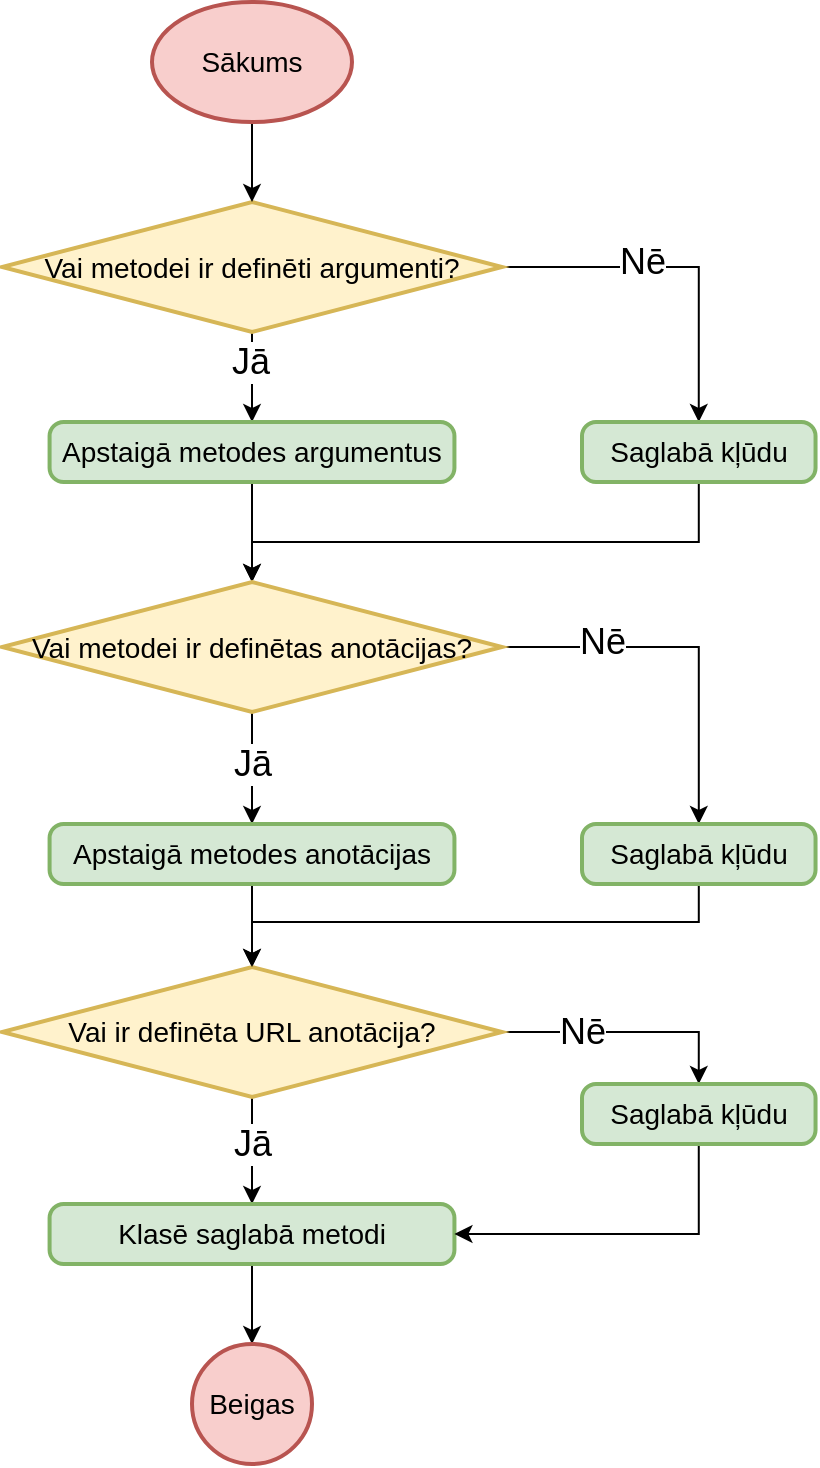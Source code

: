 <mxfile version="15.8.7" type="device" pages="10"><diagram id="cCYRJ-Gdk_vwt4dx-m6j" name="Metodes kompilēšana"><mxGraphModel dx="-2174" dy="1298" grid="1" gridSize="10" guides="1" tooltips="1" connect="1" arrows="1" fold="1" page="1" pageScale="1" pageWidth="850" pageHeight="1100" math="0" shadow="0"><root><mxCell id="tSKxC5YBfHMyLhyc6uKq-0"/><mxCell id="tSKxC5YBfHMyLhyc6uKq-1" parent="tSKxC5YBfHMyLhyc6uKq-0"/><mxCell id="P6JyqKYhwdVDPZhFIniz-10" style="edgeStyle=orthogonalEdgeStyle;rounded=0;orthogonalLoop=1;jettySize=auto;html=1;entryX=0.5;entryY=0;entryDx=0;entryDy=0;" parent="tSKxC5YBfHMyLhyc6uKq-1" source="P6JyqKYhwdVDPZhFIniz-12" target="P6JyqKYhwdVDPZhFIniz-13" edge="1"><mxGeometry relative="1" as="geometry"/></mxCell><mxCell id="P6JyqKYhwdVDPZhFIniz-11" style="edgeStyle=orthogonalEdgeStyle;rounded=0;orthogonalLoop=1;jettySize=auto;html=1;" parent="tSKxC5YBfHMyLhyc6uKq-1" source="P6JyqKYhwdVDPZhFIniz-12" target="P6JyqKYhwdVDPZhFIniz-14" edge="1"><mxGeometry relative="1" as="geometry"/></mxCell><mxCell id="P6JyqKYhwdVDPZhFIniz-12" value="Vai metodei ir definēti argumenti?" style="strokeWidth=2;html=1;shape=mxgraph.flowchart.decision;whiteSpace=wrap;fontSize=14;fillColor=#fff2cc;strokeColor=#d6b656;" parent="tSKxC5YBfHMyLhyc6uKq-1" vertex="1"><mxGeometry x="4430" y="149" width="250" height="65" as="geometry"/></mxCell><mxCell id="P6JyqKYhwdVDPZhFIniz-39" style="edgeStyle=orthogonalEdgeStyle;rounded=0;orthogonalLoop=1;jettySize=auto;html=1;entryX=0.5;entryY=0;entryDx=0;entryDy=0;entryPerimeter=0;" parent="tSKxC5YBfHMyLhyc6uKq-1" source="P6JyqKYhwdVDPZhFIniz-13" target="P6JyqKYhwdVDPZhFIniz-19" edge="1"><mxGeometry relative="1" as="geometry"><Array as="points"><mxPoint x="4778" y="319"/><mxPoint x="4555" y="319"/></Array></mxGeometry></mxCell><mxCell id="P6JyqKYhwdVDPZhFIniz-13" value="Saglabā kļūdu" style="rounded=1;whiteSpace=wrap;html=1;absoluteArcSize=1;arcSize=14;strokeWidth=2;fontSize=14;fillColor=#d5e8d4;strokeColor=#82b366;" parent="tSKxC5YBfHMyLhyc6uKq-1" vertex="1"><mxGeometry x="4720" y="259" width="116.77" height="30" as="geometry"/></mxCell><mxCell id="P6JyqKYhwdVDPZhFIniz-20" style="edgeStyle=orthogonalEdgeStyle;rounded=0;orthogonalLoop=1;jettySize=auto;html=1;" parent="tSKxC5YBfHMyLhyc6uKq-1" source="P6JyqKYhwdVDPZhFIniz-14" target="P6JyqKYhwdVDPZhFIniz-19" edge="1"><mxGeometry relative="1" as="geometry"/></mxCell><mxCell id="P6JyqKYhwdVDPZhFIniz-14" value="Apstaigā metodes argumentus" style="rounded=1;whiteSpace=wrap;html=1;absoluteArcSize=1;arcSize=14;strokeWidth=2;fontSize=14;fillColor=#d5e8d4;strokeColor=#82b366;" parent="tSKxC5YBfHMyLhyc6uKq-1" vertex="1"><mxGeometry x="4453.79" y="259" width="202.43" height="30" as="geometry"/></mxCell><mxCell id="P6JyqKYhwdVDPZhFIniz-15" value="&lt;font style=&quot;font-size: 18px&quot;&gt;Jā&lt;/font&gt;" style="edgeLabel;html=1;align=center;verticalAlign=middle;resizable=0;points=[];" parent="tSKxC5YBfHMyLhyc6uKq-1" vertex="1" connectable="0"><mxGeometry x="4553.977" y="229.001" as="geometry"/></mxCell><mxCell id="P6JyqKYhwdVDPZhFIniz-16" value="&lt;font style=&quot;font-size: 18px&quot;&gt;Nē&lt;/font&gt;" style="edgeLabel;html=1;align=center;verticalAlign=middle;resizable=0;points=[];" parent="tSKxC5YBfHMyLhyc6uKq-1" vertex="1" connectable="0"><mxGeometry x="4749.86" y="179" as="geometry"/></mxCell><mxCell id="P6JyqKYhwdVDPZhFIniz-18" style="edgeStyle=orthogonalEdgeStyle;rounded=0;orthogonalLoop=1;jettySize=auto;html=1;" parent="tSKxC5YBfHMyLhyc6uKq-1" source="P6JyqKYhwdVDPZhFIniz-17" target="P6JyqKYhwdVDPZhFIniz-12" edge="1"><mxGeometry relative="1" as="geometry"/></mxCell><mxCell id="P6JyqKYhwdVDPZhFIniz-17" value="Sākums" style="strokeWidth=2;html=1;shape=mxgraph.flowchart.start_1;whiteSpace=wrap;fontSize=14;fillColor=#f8cecc;strokeColor=#b85450;" parent="tSKxC5YBfHMyLhyc6uKq-1" vertex="1"><mxGeometry x="4505.0" y="49" width="100" height="60" as="geometry"/></mxCell><mxCell id="P6JyqKYhwdVDPZhFIniz-22" style="edgeStyle=orthogonalEdgeStyle;rounded=0;orthogonalLoop=1;jettySize=auto;html=1;entryX=0.5;entryY=0;entryDx=0;entryDy=0;" parent="tSKxC5YBfHMyLhyc6uKq-1" source="P6JyqKYhwdVDPZhFIniz-19" target="P6JyqKYhwdVDPZhFIniz-21" edge="1"><mxGeometry relative="1" as="geometry"/></mxCell><mxCell id="P6JyqKYhwdVDPZhFIniz-29" value="&lt;font style=&quot;font-size: 18px&quot;&gt;Jā&lt;/font&gt;" style="edgeLabel;html=1;align=center;verticalAlign=middle;resizable=0;points=[];" parent="P6JyqKYhwdVDPZhFIniz-22" vertex="1" connectable="0"><mxGeometry x="-0.793" relative="1" as="geometry"><mxPoint y="20" as="offset"/></mxGeometry></mxCell><mxCell id="P6JyqKYhwdVDPZhFIniz-33" style="edgeStyle=orthogonalEdgeStyle;rounded=0;orthogonalLoop=1;jettySize=auto;html=1;" parent="tSKxC5YBfHMyLhyc6uKq-1" source="P6JyqKYhwdVDPZhFIniz-19" target="P6JyqKYhwdVDPZhFIniz-31" edge="1"><mxGeometry relative="1" as="geometry"/></mxCell><mxCell id="P6JyqKYhwdVDPZhFIniz-19" value="Vai metodei ir definētas anotācijas?" style="strokeWidth=2;html=1;shape=mxgraph.flowchart.decision;whiteSpace=wrap;fontSize=14;fillColor=#fff2cc;strokeColor=#d6b656;" parent="tSKxC5YBfHMyLhyc6uKq-1" vertex="1"><mxGeometry x="4430.0" y="339" width="250" height="65" as="geometry"/></mxCell><mxCell id="P6JyqKYhwdVDPZhFIniz-24" style="edgeStyle=orthogonalEdgeStyle;rounded=0;orthogonalLoop=1;jettySize=auto;html=1;entryX=0.5;entryY=0;entryDx=0;entryDy=0;entryPerimeter=0;" parent="tSKxC5YBfHMyLhyc6uKq-1" source="P6JyqKYhwdVDPZhFIniz-21" target="P6JyqKYhwdVDPZhFIniz-23" edge="1"><mxGeometry relative="1" as="geometry"/></mxCell><mxCell id="P6JyqKYhwdVDPZhFIniz-21" value="Apstaigā metodes anotācijas" style="rounded=1;whiteSpace=wrap;html=1;absoluteArcSize=1;arcSize=14;strokeWidth=2;fontSize=14;fillColor=#d5e8d4;strokeColor=#82b366;" parent="tSKxC5YBfHMyLhyc6uKq-1" vertex="1"><mxGeometry x="4453.79" y="460" width="202.43" height="30" as="geometry"/></mxCell><mxCell id="P6JyqKYhwdVDPZhFIniz-26" style="edgeStyle=orthogonalEdgeStyle;rounded=0;orthogonalLoop=1;jettySize=auto;html=1;" parent="tSKxC5YBfHMyLhyc6uKq-1" source="P6JyqKYhwdVDPZhFIniz-23" target="P6JyqKYhwdVDPZhFIniz-25" edge="1"><mxGeometry relative="1" as="geometry"/></mxCell><mxCell id="P6JyqKYhwdVDPZhFIniz-30" value="&lt;font style=&quot;font-size: 18px&quot;&gt;Jā&lt;/font&gt;" style="edgeLabel;html=1;align=center;verticalAlign=middle;resizable=0;points=[];" parent="P6JyqKYhwdVDPZhFIniz-26" vertex="1" connectable="0"><mxGeometry x="0.284" y="1" relative="1" as="geometry"><mxPoint x="-1" y="-11" as="offset"/></mxGeometry></mxCell><mxCell id="P6JyqKYhwdVDPZhFIniz-34" style="edgeStyle=orthogonalEdgeStyle;rounded=0;orthogonalLoop=1;jettySize=auto;html=1;entryX=0.5;entryY=0;entryDx=0;entryDy=0;" parent="tSKxC5YBfHMyLhyc6uKq-1" source="P6JyqKYhwdVDPZhFIniz-23" target="P6JyqKYhwdVDPZhFIniz-32" edge="1"><mxGeometry relative="1" as="geometry"/></mxCell><mxCell id="P6JyqKYhwdVDPZhFIniz-23" value="Vai ir definēta URL anotācija?" style="strokeWidth=2;html=1;shape=mxgraph.flowchart.decision;whiteSpace=wrap;fontSize=14;fillColor=#fff2cc;strokeColor=#d6b656;" parent="tSKxC5YBfHMyLhyc6uKq-1" vertex="1"><mxGeometry x="4430.0" y="531.5" width="250" height="65" as="geometry"/></mxCell><mxCell id="P6JyqKYhwdVDPZhFIniz-28" style="edgeStyle=orthogonalEdgeStyle;rounded=0;orthogonalLoop=1;jettySize=auto;html=1;entryX=0.5;entryY=0;entryDx=0;entryDy=0;entryPerimeter=0;" parent="tSKxC5YBfHMyLhyc6uKq-1" source="P6JyqKYhwdVDPZhFIniz-25" target="P6JyqKYhwdVDPZhFIniz-27" edge="1"><mxGeometry relative="1" as="geometry"/></mxCell><mxCell id="P6JyqKYhwdVDPZhFIniz-25" value="Klasē saglabā metodi" style="rounded=1;whiteSpace=wrap;html=1;absoluteArcSize=1;arcSize=14;strokeWidth=2;fontSize=14;fillColor=#d5e8d4;strokeColor=#82b366;" parent="tSKxC5YBfHMyLhyc6uKq-1" vertex="1"><mxGeometry x="4453.79" y="650" width="202.43" height="30" as="geometry"/></mxCell><mxCell id="P6JyqKYhwdVDPZhFIniz-27" value="Beigas" style="strokeWidth=2;html=1;shape=mxgraph.flowchart.start_2;whiteSpace=wrap;fontSize=14;fillColor=#f8cecc;strokeColor=#b85450;" parent="tSKxC5YBfHMyLhyc6uKq-1" vertex="1"><mxGeometry x="4525.0" y="720" width="60" height="60" as="geometry"/></mxCell><mxCell id="P6JyqKYhwdVDPZhFIniz-38" style="edgeStyle=orthogonalEdgeStyle;rounded=0;orthogonalLoop=1;jettySize=auto;html=1;entryX=0.5;entryY=0;entryDx=0;entryDy=0;entryPerimeter=0;" parent="tSKxC5YBfHMyLhyc6uKq-1" source="P6JyqKYhwdVDPZhFIniz-31" target="P6JyqKYhwdVDPZhFIniz-23" edge="1"><mxGeometry relative="1" as="geometry"><mxPoint x="4560" y="519" as="targetPoint"/><Array as="points"><mxPoint x="4778" y="509"/><mxPoint x="4555" y="509"/></Array></mxGeometry></mxCell><mxCell id="P6JyqKYhwdVDPZhFIniz-31" value="Saglabā kļūdu" style="rounded=1;whiteSpace=wrap;html=1;absoluteArcSize=1;arcSize=14;strokeWidth=2;fontSize=14;fillColor=#d5e8d4;strokeColor=#82b366;" parent="tSKxC5YBfHMyLhyc6uKq-1" vertex="1"><mxGeometry x="4720" y="460" width="116.77" height="30" as="geometry"/></mxCell><mxCell id="P6JyqKYhwdVDPZhFIniz-37" style="edgeStyle=orthogonalEdgeStyle;rounded=0;orthogonalLoop=1;jettySize=auto;html=1;entryX=1;entryY=0.5;entryDx=0;entryDy=0;exitX=0.5;exitY=1;exitDx=0;exitDy=0;" parent="tSKxC5YBfHMyLhyc6uKq-1" source="P6JyqKYhwdVDPZhFIniz-32" target="P6JyqKYhwdVDPZhFIniz-25" edge="1"><mxGeometry relative="1" as="geometry"/></mxCell><mxCell id="P6JyqKYhwdVDPZhFIniz-32" value="Saglabā kļūdu" style="rounded=1;whiteSpace=wrap;html=1;absoluteArcSize=1;arcSize=14;strokeWidth=2;fontSize=14;fillColor=#d5e8d4;strokeColor=#82b366;" parent="tSKxC5YBfHMyLhyc6uKq-1" vertex="1"><mxGeometry x="4720" y="590" width="116.77" height="30" as="geometry"/></mxCell><mxCell id="P6JyqKYhwdVDPZhFIniz-35" value="&lt;font style=&quot;font-size: 18px&quot;&gt;Nē&lt;/font&gt;" style="edgeLabel;html=1;align=center;verticalAlign=middle;resizable=0;points=[];" parent="tSKxC5YBfHMyLhyc6uKq-1" vertex="1" connectable="0"><mxGeometry x="4730" y="369" as="geometry"/></mxCell><mxCell id="P6JyqKYhwdVDPZhFIniz-36" value="&lt;font style=&quot;font-size: 18px&quot;&gt;Nē&lt;/font&gt;" style="edgeLabel;html=1;align=center;verticalAlign=middle;resizable=0;points=[];" parent="tSKxC5YBfHMyLhyc6uKq-1" vertex="1" connectable="0"><mxGeometry x="4720" y="564" as="geometry"/></mxCell></root></mxGraphModel></diagram><diagram id="6iGjuJR8KWz49TsHn7q9" name="Metodes vārda pārbaude"><mxGraphModel dx="-1848" dy="1082" grid="1" gridSize="10" guides="1" tooltips="1" connect="1" arrows="1" fold="1" page="1" pageScale="1" pageWidth="850" pageHeight="1100" math="0" shadow="0"><root><mxCell id="wtKJ9c3tyid5GI4prwaV-0"/><mxCell id="wtKJ9c3tyid5GI4prwaV-1" parent="wtKJ9c3tyid5GI4prwaV-0"/><mxCell id="q01uJ4ImqikvtzhyWaod-26" value="Sākums" style="strokeWidth=2;html=1;shape=mxgraph.flowchart.start_1;whiteSpace=wrap;fontSize=14;fillColor=#f8cecc;strokeColor=#b85450;" parent="wtKJ9c3tyid5GI4prwaV-1" vertex="1"><mxGeometry x="3732.36" y="40" width="100" height="60" as="geometry"/></mxCell><mxCell id="q01uJ4ImqikvtzhyWaod-27" style="edgeStyle=orthogonalEdgeStyle;rounded=0;orthogonalLoop=1;jettySize=auto;html=1;entryX=0.5;entryY=0;entryDx=0;entryDy=0;fontSize=18;exitX=0.5;exitY=1;exitDx=0;exitDy=0;exitPerimeter=0;" parent="wtKJ9c3tyid5GI4prwaV-1" source="q01uJ4ImqikvtzhyWaod-26" target="q01uJ4ImqikvtzhyWaod-29" edge="1"><mxGeometry relative="1" as="geometry"><mxPoint x="3782.36" y="170" as="sourcePoint"/></mxGeometry></mxCell><mxCell id="q01uJ4ImqikvtzhyWaod-28" style="edgeStyle=orthogonalEdgeStyle;rounded=0;orthogonalLoop=1;jettySize=auto;html=1;entryX=0.5;entryY=0;entryDx=0;entryDy=0;fontSize=18;" parent="wtKJ9c3tyid5GI4prwaV-1" source="q01uJ4ImqikvtzhyWaod-29" target="q01uJ4ImqikvtzhyWaod-31" edge="1"><mxGeometry relative="1" as="geometry"/></mxCell><mxCell id="q01uJ4ImqikvtzhyWaod-29" value="Apstaigājam klases mainīgo sarakstu" style="rounded=1;whiteSpace=wrap;html=1;absoluteArcSize=1;arcSize=14;strokeWidth=2;fontSize=14;fillColor=#dae8fc;strokeColor=#6c8ebf;" parent="wtKJ9c3tyid5GI4prwaV-1" vertex="1"><mxGeometry x="3662.36" y="140.0" width="240" height="30" as="geometry"/></mxCell><mxCell id="q01uJ4ImqikvtzhyWaod-30" style="edgeStyle=orthogonalEdgeStyle;rounded=0;orthogonalLoop=1;jettySize=auto;html=1;entryX=0.5;entryY=0;entryDx=0;entryDy=0;entryPerimeter=0;" parent="wtKJ9c3tyid5GI4prwaV-1" source="q01uJ4ImqikvtzhyWaod-31" target="q01uJ4ImqikvtzhyWaod-37" edge="1"><mxGeometry relative="1" as="geometry"><mxPoint x="3782.36" y="280" as="targetPoint"/></mxGeometry></mxCell><mxCell id="q01uJ4ImqikvtzhyWaod-31" value="Apstaigājam klases asociāciju galapunktu sarakstu" style="rounded=1;whiteSpace=wrap;html=1;absoluteArcSize=1;arcSize=14;strokeWidth=2;fontSize=14;fillColor=#dae8fc;strokeColor=#6c8ebf;" parent="wtKJ9c3tyid5GI4prwaV-1" vertex="1"><mxGeometry x="3614.12" y="210" width="336.48" height="30" as="geometry"/></mxCell><mxCell id="q01uJ4ImqikvtzhyWaod-32" style="edgeStyle=orthogonalEdgeStyle;rounded=0;orthogonalLoop=1;jettySize=auto;html=1;entryX=0.5;entryY=0;entryDx=0;entryDy=0;entryPerimeter=0;" parent="wtKJ9c3tyid5GI4prwaV-1" source="q01uJ4ImqikvtzhyWaod-33" target="q01uJ4ImqikvtzhyWaod-81" edge="1"><mxGeometry relative="1" as="geometry"><mxPoint x="3812.36" y="1140" as="targetPoint"/><Array as="points"><mxPoint x="4110" y="920"/></Array></mxGeometry></mxCell><mxCell id="q01uJ4ImqikvtzhyWaod-33" value="Apstaigājam klases metožu sarakstu" style="rounded=1;whiteSpace=wrap;html=1;absoluteArcSize=1;arcSize=14;strokeWidth=2;fontSize=14;fillColor=#dae8fc;strokeColor=#6c8ebf;" parent="wtKJ9c3tyid5GI4prwaV-1" vertex="1"><mxGeometry x="3990.0" y="410" width="240" height="30" as="geometry"/></mxCell><mxCell id="q01uJ4ImqikvtzhyWaod-35" style="edgeStyle=orthogonalEdgeStyle;rounded=0;orthogonalLoop=1;jettySize=auto;html=1;entryX=0.5;entryY=0;entryDx=0;entryDy=0;" parent="wtKJ9c3tyid5GI4prwaV-1" source="q01uJ4ImqikvtzhyWaod-37" target="q01uJ4ImqikvtzhyWaod-33" edge="1"><mxGeometry relative="1" as="geometry"/></mxCell><mxCell id="q01uJ4ImqikvtzhyWaod-36" value="&lt;font style=&quot;font-size: 18px&quot;&gt;Nē&lt;/font&gt;" style="edgeLabel;html=1;align=center;verticalAlign=middle;resizable=0;points=[];" parent="q01uJ4ImqikvtzhyWaod-35" vertex="1" connectable="0"><mxGeometry x="0.048" y="-2" relative="1" as="geometry"><mxPoint y="1" as="offset"/></mxGeometry></mxCell><mxCell id="q01uJ4ImqikvtzhyWaod-37" value="Vai pārbaudāmā klase ir virsklase?" style="strokeWidth=2;html=1;shape=mxgraph.flowchart.decision;whiteSpace=wrap;fontSize=14;fillColor=#fff2cc;strokeColor=#d6b656;" parent="wtKJ9c3tyid5GI4prwaV-1" vertex="1"><mxGeometry x="3657.36" y="290" width="250" height="65" as="geometry"/></mxCell><mxCell id="q01uJ4ImqikvtzhyWaod-38" style="edgeStyle=orthogonalEdgeStyle;rounded=0;orthogonalLoop=1;jettySize=auto;html=1;fontSize=18;" parent="wtKJ9c3tyid5GI4prwaV-1" target="q01uJ4ImqikvtzhyWaod-45" edge="1"><mxGeometry relative="1" as="geometry"><mxPoint x="3781.89" y="520" as="targetPoint"/><mxPoint x="3781.9" y="465" as="sourcePoint"/></mxGeometry></mxCell><mxCell id="q01uJ4ImqikvtzhyWaod-39" value="Nē" style="edgeLabel;html=1;align=center;verticalAlign=middle;resizable=0;points=[];fontSize=18;labelBackgroundColor=#FFFFFF;" parent="q01uJ4ImqikvtzhyWaod-38" vertex="1" connectable="0"><mxGeometry x="0.244" y="1" relative="1" as="geometry"><mxPoint x="-1" y="-5" as="offset"/></mxGeometry></mxCell><mxCell id="q01uJ4ImqikvtzhyWaod-40" style="edgeStyle=orthogonalEdgeStyle;rounded=0;orthogonalLoop=1;jettySize=auto;html=1;exitX=1;exitY=0.5;exitDx=0;exitDy=0;exitPerimeter=0;fontSize=18;entryX=0.5;entryY=0;entryDx=0;entryDy=0;entryPerimeter=0;" parent="wtKJ9c3tyid5GI4prwaV-1" source="q01uJ4ImqikvtzhyWaod-42" target="q01uJ4ImqikvtzhyWaod-81" edge="1"><mxGeometry relative="1" as="geometry"><mxPoint x="3812.36" y="1140" as="targetPoint"/><Array as="points"><mxPoint x="3968" y="433"/><mxPoint x="3968" y="920"/></Array></mxGeometry></mxCell><mxCell id="q01uJ4ImqikvtzhyWaod-41" value="Jā" style="edgeLabel;html=1;align=center;verticalAlign=middle;resizable=0;points=[];fontSize=18;labelBackgroundColor=#FFFFFF;" parent="q01uJ4ImqikvtzhyWaod-40" vertex="1" connectable="0"><mxGeometry x="-0.22" relative="1" as="geometry"><mxPoint as="offset"/></mxGeometry></mxCell><mxCell id="q01uJ4ImqikvtzhyWaod-42" value="Vai ir izskatīts virsklases metožu saraksts?" style="strokeWidth=2;html=1;shape=mxgraph.flowchart.decision;whiteSpace=wrap;fontSize=14;fillColor=#fff2cc;strokeColor=#d6b656;" parent="wtKJ9c3tyid5GI4prwaV-1" vertex="1"><mxGeometry x="3656.9" y="400" width="250" height="65" as="geometry"/></mxCell><mxCell id="q01uJ4ImqikvtzhyWaod-43" style="edgeStyle=orthogonalEdgeStyle;rounded=0;orthogonalLoop=1;jettySize=auto;html=1;entryX=0;entryY=0.5;entryDx=0;entryDy=0;entryPerimeter=0;fontSize=18;exitX=0;exitY=0.5;exitDx=0;exitDy=0;exitPerimeter=0;" parent="wtKJ9c3tyid5GI4prwaV-1" source="q01uJ4ImqikvtzhyWaod-45" target="q01uJ4ImqikvtzhyWaod-42" edge="1"><mxGeometry relative="1" as="geometry"><Array as="points"><mxPoint x="3610" y="543"/><mxPoint x="3610" y="433"/></Array></mxGeometry></mxCell><mxCell id="q01uJ4ImqikvtzhyWaod-44" value="&lt;font style=&quot;font-size: 18px&quot;&gt;Nē&lt;/font&gt;" style="edgeLabel;html=1;align=center;verticalAlign=middle;resizable=0;points=[];labelBackgroundColor=#FFFFFF;" parent="q01uJ4ImqikvtzhyWaod-43" vertex="1" connectable="0"><mxGeometry x="0.163" y="-1" relative="1" as="geometry"><mxPoint x="19" y="71" as="offset"/></mxGeometry></mxCell><mxCell id="q01uJ4ImqikvtzhyWaod-45" value="Vai saraksta metodes vārds sakrīt ar pārbaudāmās metodes vārdu?" style="strokeWidth=2;html=1;shape=mxgraph.flowchart.decision;whiteSpace=wrap;fontSize=14;fillColor=#fff2cc;strokeColor=#d6b656;" parent="wtKJ9c3tyid5GI4prwaV-1" vertex="1"><mxGeometry x="3657.36" y="510" width="250" height="65" as="geometry"/></mxCell><mxCell id="q01uJ4ImqikvtzhyWaod-46" style="edgeStyle=orthogonalEdgeStyle;rounded=0;orthogonalLoop=1;jettySize=auto;html=1;entryX=0.5;entryY=0;entryDx=0;entryDy=0;entryPerimeter=0;fontSize=18;exitX=0.5;exitY=1;exitDx=0;exitDy=0;exitPerimeter=0;" parent="wtKJ9c3tyid5GI4prwaV-1" source="q01uJ4ImqikvtzhyWaod-37" target="q01uJ4ImqikvtzhyWaod-42" edge="1"><mxGeometry relative="1" as="geometry"><mxPoint x="3800" y="370" as="sourcePoint"/></mxGeometry></mxCell><mxCell id="q01uJ4ImqikvtzhyWaod-47" value="Jā" style="edgeLabel;html=1;align=center;verticalAlign=middle;resizable=0;points=[];fontSize=18;labelBackgroundColor=#FFFFFF;" parent="wtKJ9c3tyid5GI4prwaV-1" vertex="1" connectable="0"><mxGeometry x="3780.903" y="373.997" as="geometry"/></mxCell><mxCell id="q01uJ4ImqikvtzhyWaod-48" style="edgeStyle=orthogonalEdgeStyle;rounded=0;orthogonalLoop=1;jettySize=auto;html=1;fontSize=18;entryX=0.5;entryY=0;entryDx=0;entryDy=0;entryPerimeter=0;exitX=0.5;exitY=1;exitDx=0;exitDy=0;exitPerimeter=0;" parent="wtKJ9c3tyid5GI4prwaV-1" source="q01uJ4ImqikvtzhyWaod-45" target="q01uJ4ImqikvtzhyWaod-53" edge="1"><mxGeometry relative="1" as="geometry"><mxPoint x="3782" y="610" as="sourcePoint"/><mxPoint x="3781.91" y="640" as="targetPoint"/></mxGeometry></mxCell><mxCell id="q01uJ4ImqikvtzhyWaod-49" value="Jā" style="edgeLabel;html=1;align=center;verticalAlign=middle;resizable=0;points=[];fontSize=18;labelBackgroundColor=#FFFFFF;" parent="q01uJ4ImqikvtzhyWaod-48" vertex="1" connectable="0"><mxGeometry x="-0.229" relative="1" as="geometry"><mxPoint as="offset"/></mxGeometry></mxCell><mxCell id="q01uJ4ImqikvtzhyWaod-50" style="edgeStyle=orthogonalEdgeStyle;rounded=0;orthogonalLoop=1;jettySize=auto;html=1;" parent="wtKJ9c3tyid5GI4prwaV-1" source="q01uJ4ImqikvtzhyWaod-53" target="q01uJ4ImqikvtzhyWaod-55" edge="1"><mxGeometry relative="1" as="geometry"/></mxCell><mxCell id="q01uJ4ImqikvtzhyWaod-51" style="edgeStyle=orthogonalEdgeStyle;rounded=0;orthogonalLoop=1;jettySize=auto;html=1;entryX=0.5;entryY=0;entryDx=0;entryDy=0;" parent="wtKJ9c3tyid5GI4prwaV-1" source="q01uJ4ImqikvtzhyWaod-53" target="q01uJ4ImqikvtzhyWaod-80" edge="1"><mxGeometry relative="1" as="geometry"><Array as="points"><mxPoint x="3610" y="653"/><mxPoint x="3610" y="790"/><mxPoint x="3782" y="790"/></Array><mxPoint x="3782.36" y="810" as="targetPoint"/></mxGeometry></mxCell><mxCell id="q01uJ4ImqikvtzhyWaod-52" value="&lt;font style=&quot;font-size: 18px&quot;&gt;Jā&lt;/font&gt;" style="edgeLabel;html=1;align=center;verticalAlign=middle;resizable=0;points=[];" parent="q01uJ4ImqikvtzhyWaod-51" vertex="1" connectable="0"><mxGeometry x="-0.451" y="1" relative="1" as="geometry"><mxPoint x="-1" y="31" as="offset"/></mxGeometry></mxCell><mxCell id="q01uJ4ImqikvtzhyWaod-53" value="Vai saraksta metodes datu tips sakrīt ar pārbaudāmās metodes datu tipu?" style="strokeWidth=2;html=1;shape=mxgraph.flowchart.decision;whiteSpace=wrap;fontSize=14;fillColor=#fff2cc;strokeColor=#d6b656;" parent="wtKJ9c3tyid5GI4prwaV-1" vertex="1"><mxGeometry x="3657.36" y="620" width="250" height="65" as="geometry"/></mxCell><mxCell id="q01uJ4ImqikvtzhyWaod-54" style="edgeStyle=orthogonalEdgeStyle;rounded=0;orthogonalLoop=1;jettySize=auto;html=1;entryX=0.5;entryY=0;entryDx=0;entryDy=0;" parent="wtKJ9c3tyid5GI4prwaV-1" source="q01uJ4ImqikvtzhyWaod-55" target="q01uJ4ImqikvtzhyWaod-80" edge="1"><mxGeometry relative="1" as="geometry"><mxPoint x="3782.36" y="810" as="targetPoint"/></mxGeometry></mxCell><mxCell id="q01uJ4ImqikvtzhyWaod-55" value="Saglabā kļūdu" style="rounded=1;whiteSpace=wrap;html=1;absoluteArcSize=1;arcSize=14;strokeWidth=2;fontSize=14;fillColor=#d5e8d4;strokeColor=#82b366;" parent="wtKJ9c3tyid5GI4prwaV-1" vertex="1"><mxGeometry x="3702.49" y="740" width="159.74" height="30" as="geometry"/></mxCell><mxCell id="q01uJ4ImqikvtzhyWaod-56" value="Nē" style="edgeLabel;html=1;align=center;verticalAlign=middle;resizable=0;points=[];fontSize=18;labelBackgroundColor=#FFFFFF;" parent="wtKJ9c3tyid5GI4prwaV-1" vertex="1" connectable="0"><mxGeometry x="3781.9" y="710.001" as="geometry"/></mxCell><mxCell id="q01uJ4ImqikvtzhyWaod-69" value="Beigas" style="strokeWidth=2;html=1;shape=mxgraph.flowchart.start_2;whiteSpace=wrap;fontSize=14;fillColor=#f8cecc;strokeColor=#b85450;" parent="wtKJ9c3tyid5GI4prwaV-1" vertex="1"><mxGeometry x="2902.36" y="720" width="60" height="60" as="geometry"/></mxCell><mxCell id="q01uJ4ImqikvtzhyWaod-70" style="edgeStyle=orthogonalEdgeStyle;rounded=0;orthogonalLoop=1;jettySize=auto;html=1;entryX=0.5;entryY=0;entryDx=0;entryDy=0;exitX=0;exitY=0.5;exitDx=0;exitDy=0;exitPerimeter=0;" parent="wtKJ9c3tyid5GI4prwaV-1" source="q01uJ4ImqikvtzhyWaod-73" target="q01uJ4ImqikvtzhyWaod-75" edge="1"><mxGeometry relative="1" as="geometry"/></mxCell><mxCell id="q01uJ4ImqikvtzhyWaod-71" value="&lt;font style=&quot;font-size: 18px&quot;&gt;Nē&lt;/font&gt;" style="edgeLabel;html=1;align=center;verticalAlign=middle;resizable=0;points=[];" parent="q01uJ4ImqikvtzhyWaod-70" vertex="1" connectable="0"><mxGeometry x="-0.019" y="-1" relative="1" as="geometry"><mxPoint as="offset"/></mxGeometry></mxCell><mxCell id="q01uJ4ImqikvtzhyWaod-72" style="edgeStyle=orthogonalEdgeStyle;rounded=0;orthogonalLoop=1;jettySize=auto;html=1;entryX=0.5;entryY=0;entryDx=0;entryDy=0;entryPerimeter=0;" parent="wtKJ9c3tyid5GI4prwaV-1" source="q01uJ4ImqikvtzhyWaod-73" target="q01uJ4ImqikvtzhyWaod-79" edge="1"><mxGeometry relative="1" as="geometry"/></mxCell><mxCell id="q01uJ4ImqikvtzhyWaod-73" value="Vai saraksta metodei un pārbaudāmajai metodei sakrīt argumentu skaits?" style="strokeWidth=2;html=1;shape=mxgraph.flowchart.decision;whiteSpace=wrap;fontSize=14;fillColor=#fff2cc;strokeColor=#d6b656;" parent="wtKJ9c3tyid5GI4prwaV-1" vertex="1"><mxGeometry x="2807.36" y="150" width="250" height="65" as="geometry"/></mxCell><mxCell id="q01uJ4ImqikvtzhyWaod-74" style="edgeStyle=orthogonalEdgeStyle;rounded=0;orthogonalLoop=1;jettySize=auto;html=1;entryX=0;entryY=0.5;entryDx=0;entryDy=0;entryPerimeter=0;" parent="wtKJ9c3tyid5GI4prwaV-1" source="q01uJ4ImqikvtzhyWaod-75" target="q01uJ4ImqikvtzhyWaod-69" edge="1"><mxGeometry relative="1" as="geometry"><Array as="points"><mxPoint x="2640" y="750"/></Array></mxGeometry></mxCell><mxCell id="q01uJ4ImqikvtzhyWaod-75" value="Saglabā kļūdu" style="rounded=1;whiteSpace=wrap;html=1;absoluteArcSize=1;arcSize=14;strokeWidth=2;fontSize=14;fillColor=#d5e8d4;strokeColor=#82b366;" parent="wtKJ9c3tyid5GI4prwaV-1" vertex="1"><mxGeometry x="2560.0" y="310" width="159.74" height="30" as="geometry"/></mxCell><mxCell id="q01uJ4ImqikvtzhyWaod-76" style="edgeStyle=orthogonalEdgeStyle;rounded=0;orthogonalLoop=1;jettySize=auto;html=1;entryX=1;entryY=0.5;entryDx=0;entryDy=0;entryPerimeter=0;" parent="wtKJ9c3tyid5GI4prwaV-1" source="q01uJ4ImqikvtzhyWaod-79" target="q01uJ4ImqikvtzhyWaod-69" edge="1"><mxGeometry relative="1" as="geometry"><Array as="points"><mxPoint x="3230" y="283"/><mxPoint x="3230" y="750"/></Array></mxGeometry></mxCell><mxCell id="q01uJ4ImqikvtzhyWaod-77" value="&lt;font style=&quot;font-size: 18px&quot;&gt;Jā&lt;/font&gt;" style="edgeLabel;html=1;align=center;verticalAlign=middle;resizable=0;points=[];" parent="q01uJ4ImqikvtzhyWaod-76" vertex="1" connectable="0"><mxGeometry x="-0.659" relative="1" as="geometry"><mxPoint y="19" as="offset"/></mxGeometry></mxCell><mxCell id="q01uJ4ImqikvtzhyWaod-78" style="edgeStyle=orthogonalEdgeStyle;rounded=0;orthogonalLoop=1;jettySize=auto;html=1;entryX=0.5;entryY=0;entryDx=0;entryDy=0;entryPerimeter=0;" parent="wtKJ9c3tyid5GI4prwaV-1" source="q01uJ4ImqikvtzhyWaod-79" target="BHzYrNbkzJdZ13ceYAcE-0" edge="1"><mxGeometry relative="1" as="geometry"><mxPoint x="2932.36" y="350" as="targetPoint"/></mxGeometry></mxCell><mxCell id="q01uJ4ImqikvtzhyWaod-79" value="Vai ir izskatīti visi argumenti?" style="strokeWidth=2;html=1;shape=mxgraph.flowchart.decision;whiteSpace=wrap;fontSize=14;fillColor=#fff2cc;strokeColor=#d6b656;" parent="wtKJ9c3tyid5GI4prwaV-1" vertex="1"><mxGeometry x="2807.36" y="250" width="250" height="65" as="geometry"/></mxCell><mxCell id="q01uJ4ImqikvtzhyWaod-82" style="edgeStyle=orthogonalEdgeStyle;rounded=0;orthogonalLoop=1;jettySize=auto;html=1;entryX=0;entryY=0.5;entryDx=0;entryDy=0;entryPerimeter=0;" parent="wtKJ9c3tyid5GI4prwaV-1" source="q01uJ4ImqikvtzhyWaod-80" target="q01uJ4ImqikvtzhyWaod-81" edge="1"><mxGeometry relative="1" as="geometry"/></mxCell><mxCell id="q01uJ4ImqikvtzhyWaod-80" value="Argumentu pārbaude" style="rounded=1;whiteSpace=wrap;html=1;absoluteArcSize=1;arcSize=14;strokeWidth=2;fontSize=14;fillColor=#d5e8d4;strokeColor=#82b366;" parent="wtKJ9c3tyid5GI4prwaV-1" vertex="1"><mxGeometry x="3702.49" y="820" width="159.74" height="30" as="geometry"/></mxCell><mxCell id="q01uJ4ImqikvtzhyWaod-81" value="Beigas" style="strokeWidth=2;html=1;shape=mxgraph.flowchart.start_2;whiteSpace=wrap;fontSize=14;fillColor=#f8cecc;strokeColor=#b85450;direction=south;" parent="wtKJ9c3tyid5GI4prwaV-1" vertex="1"><mxGeometry x="3752.36" y="890" width="60" height="60" as="geometry"/></mxCell><mxCell id="q01uJ4ImqikvtzhyWaod-84" style="edgeStyle=orthogonalEdgeStyle;rounded=0;orthogonalLoop=1;jettySize=auto;html=1;entryX=0.5;entryY=0;entryDx=0;entryDy=0;entryPerimeter=0;" parent="wtKJ9c3tyid5GI4prwaV-1" source="q01uJ4ImqikvtzhyWaod-83" target="q01uJ4ImqikvtzhyWaod-73" edge="1"><mxGeometry relative="1" as="geometry"/></mxCell><mxCell id="q01uJ4ImqikvtzhyWaod-83" value="Sākums" style="strokeWidth=2;html=1;shape=mxgraph.flowchart.start_1;whiteSpace=wrap;fontSize=14;fillColor=#f8cecc;strokeColor=#b85450;" parent="wtKJ9c3tyid5GI4prwaV-1" vertex="1"><mxGeometry x="2882.36" y="50" width="100" height="60" as="geometry"/></mxCell><mxCell id="BHzYrNbkzJdZ13ceYAcE-3" style="edgeStyle=orthogonalEdgeStyle;rounded=0;orthogonalLoop=1;jettySize=auto;html=1;entryX=0.5;entryY=0;entryDx=0;entryDy=0;" parent="wtKJ9c3tyid5GI4prwaV-1" source="BHzYrNbkzJdZ13ceYAcE-0" target="BHzYrNbkzJdZ13ceYAcE-2" edge="1"><mxGeometry relative="1" as="geometry"/></mxCell><mxCell id="BHzYrNbkzJdZ13ceYAcE-8" style="edgeStyle=orthogonalEdgeStyle;rounded=0;orthogonalLoop=1;jettySize=auto;html=1;entryX=1;entryY=0.5;entryDx=0;entryDy=0;entryPerimeter=0;" parent="wtKJ9c3tyid5GI4prwaV-1" source="BHzYrNbkzJdZ13ceYAcE-0" target="BHzYrNbkzJdZ13ceYAcE-1" edge="1"><mxGeometry relative="1" as="geometry"><Array as="points"><mxPoint x="3110" y="394"/><mxPoint x="3110" y="571"/><mxPoint x="3061" y="571"/></Array></mxGeometry></mxCell><mxCell id="BHzYrNbkzJdZ13ceYAcE-9" value="&lt;font style=&quot;font-size: 18px&quot;&gt;Jā&lt;/font&gt;" style="edgeLabel;html=1;align=center;verticalAlign=middle;resizable=0;points=[];" parent="BHzYrNbkzJdZ13ceYAcE-8" vertex="1" connectable="0"><mxGeometry x="-0.526" y="1" relative="1" as="geometry"><mxPoint y="12" as="offset"/></mxGeometry></mxCell><mxCell id="BHzYrNbkzJdZ13ceYAcE-0" value="Vai argumentiem sakrīt datu tipi&lt;span style=&quot;color: rgba(0 , 0 , 0 , 0) ; font-family: monospace ; font-size: 0px&quot;&gt;%3CmxGraphModel%3E%3Croot%3E%3CmxCell%20id%3D%220%22%2F%3E%3CmxCell%20id%3D%221%22%20parent%3D%220%22%2F%3E%3CmxCell%20id%3D%222%22%20value%3D%22Vai%20ir%20izskat%C4%ABti%20visi%20argumenti%3F%22%20style%3D%22strokeWidth%3D2%3Bhtml%3D1%3Bshape%3Dmxgraph.flowchart.decision%3BwhiteSpace%3Dwrap%3BfontSize%3D14%3BfillColor%3D%23fff2cc%3BstrokeColor%3D%23d6b656%3B%22%20vertex%3D%221%22%20parent%3D%221%22%3E%3CmxGeometry%20x%3D%223027.36%22%20y%3D%22230%22%20width%3D%22250%22%20height%3D%2265%22%20as%3D%22geometry%22%2F%3E%3C%2FmxCell%3E%3C%2Froot%3E%3C%2FmxGraphModel%3E&lt;/span&gt;?" style="strokeWidth=2;html=1;shape=mxgraph.flowchart.decision;whiteSpace=wrap;fontSize=14;fillColor=#fff2cc;strokeColor=#d6b656;" parent="wtKJ9c3tyid5GI4prwaV-1" vertex="1"><mxGeometry x="2807.36" y="361.5" width="250" height="65" as="geometry"/></mxCell><mxCell id="BHzYrNbkzJdZ13ceYAcE-10" style="edgeStyle=orthogonalEdgeStyle;rounded=0;orthogonalLoop=1;jettySize=auto;html=1;entryX=0;entryY=0.5;entryDx=0;entryDy=0;entryPerimeter=0;" parent="wtKJ9c3tyid5GI4prwaV-1" source="BHzYrNbkzJdZ13ceYAcE-1" target="q01uJ4ImqikvtzhyWaod-79" edge="1"><mxGeometry relative="1" as="geometry"><Array as="points"><mxPoint x="2787" y="571"/><mxPoint x="2787" y="283"/></Array></mxGeometry></mxCell><mxCell id="BHzYrNbkzJdZ13ceYAcE-11" value="&lt;font style=&quot;font-size: 18px&quot;&gt;Jā&lt;/font&gt;" style="edgeLabel;html=1;align=center;verticalAlign=middle;resizable=0;points=[];" parent="BHzYrNbkzJdZ13ceYAcE-10" vertex="1" connectable="0"><mxGeometry x="-0.509" y="1" relative="1" as="geometry"><mxPoint as="offset"/></mxGeometry></mxCell><mxCell id="BHzYrNbkzJdZ13ceYAcE-13" style="edgeStyle=orthogonalEdgeStyle;rounded=0;orthogonalLoop=1;jettySize=auto;html=1;" parent="wtKJ9c3tyid5GI4prwaV-1" source="BHzYrNbkzJdZ13ceYAcE-1" target="BHzYrNbkzJdZ13ceYAcE-12" edge="1"><mxGeometry relative="1" as="geometry"/></mxCell><mxCell id="BHzYrNbkzJdZ13ceYAcE-1" value="Vai argumentiem sakrīt vārdi&lt;span style=&quot;color: rgba(0 , 0 , 0 , 0) ; font-family: monospace ; font-size: 0px&quot;&gt;%3CmxGraphModel%3E%3Croot%3E%3CmxCell%20id%3D%220%22%2F%3E%3CmxCell%20id%3D%221%22%20parent%3D%220%22%2F%3E%3CmxCell%20id%3D%222%22%20value%3D%22Vai%20ir%20izskat%C4%ABti%20visi%20argumenti%3F%22%20style%3D%22strokeWidth%3D2%3Bhtml%3D1%3Bshape%3Dmxgraph.flowchart.decision%3BwhiteSpace%3Dwrap%3BfontSize%3D14%3BfillColor%3D%23fff2cc%3BstrokeColor%3D%23d6b656%3B%22%20vertex%3D%221%22%20parent%3D%221%22%3E%3CmxGeometry%20x%3D%223027.36%22%20y%3D%22230%22%20width%3D%22250%22%20height%3D%2265%22%20as%3D%22geometry%22%2F%3E%3C%2FmxCell%3E%3C%2Froot%3E%3C%2FmxGraphModel%3E&lt;/span&gt;?" style="strokeWidth=2;html=1;shape=mxgraph.flowchart.decision;whiteSpace=wrap;fontSize=14;fillColor=#fff2cc;strokeColor=#d6b656;" parent="wtKJ9c3tyid5GI4prwaV-1" vertex="1"><mxGeometry x="2807.36" y="538" width="250" height="65" as="geometry"/></mxCell><mxCell id="BHzYrNbkzJdZ13ceYAcE-7" style="edgeStyle=orthogonalEdgeStyle;rounded=0;orthogonalLoop=1;jettySize=auto;html=1;entryX=0.5;entryY=0;entryDx=0;entryDy=0;entryPerimeter=0;" parent="wtKJ9c3tyid5GI4prwaV-1" source="BHzYrNbkzJdZ13ceYAcE-2" target="BHzYrNbkzJdZ13ceYAcE-1" edge="1"><mxGeometry relative="1" as="geometry"/></mxCell><mxCell id="BHzYrNbkzJdZ13ceYAcE-2" value="Saglabā kļūdu" style="rounded=1;whiteSpace=wrap;html=1;absoluteArcSize=1;arcSize=14;strokeWidth=2;fontSize=14;fillColor=#d5e8d4;strokeColor=#82b366;" parent="wtKJ9c3tyid5GI4prwaV-1" vertex="1"><mxGeometry x="2852.49" y="470" width="159.74" height="30" as="geometry"/></mxCell><mxCell id="BHzYrNbkzJdZ13ceYAcE-4" value="&lt;font style=&quot;font-size: 18px&quot;&gt;Nē&lt;/font&gt;" style="edgeLabel;html=1;align=center;verticalAlign=middle;resizable=0;points=[];" parent="wtKJ9c3tyid5GI4prwaV-1" vertex="1" connectable="0"><mxGeometry x="2932.36" y="334.996" as="geometry"/></mxCell><mxCell id="BHzYrNbkzJdZ13ceYAcE-6" value="&lt;font style=&quot;font-size: 18px&quot;&gt;Nē&lt;/font&gt;" style="edgeLabel;html=1;align=center;verticalAlign=middle;resizable=0;points=[];" parent="wtKJ9c3tyid5GI4prwaV-1" vertex="1" connectable="0"><mxGeometry x="2932.36" y="445.496" as="geometry"/></mxCell><mxCell id="BHzYrNbkzJdZ13ceYAcE-15" style="edgeStyle=orthogonalEdgeStyle;rounded=0;orthogonalLoop=1;jettySize=auto;html=1;entryX=0;entryY=0.5;entryDx=0;entryDy=0;entryPerimeter=0;" parent="wtKJ9c3tyid5GI4prwaV-1" source="BHzYrNbkzJdZ13ceYAcE-12" target="q01uJ4ImqikvtzhyWaod-79" edge="1"><mxGeometry relative="1" as="geometry"><Array as="points"><mxPoint x="2750" y="665"/><mxPoint x="2750" y="283"/></Array></mxGeometry></mxCell><mxCell id="BHzYrNbkzJdZ13ceYAcE-12" value="Saglabā kļūdu" style="rounded=1;whiteSpace=wrap;html=1;absoluteArcSize=1;arcSize=14;strokeWidth=2;fontSize=14;fillColor=#d5e8d4;strokeColor=#82b366;" parent="wtKJ9c3tyid5GI4prwaV-1" vertex="1"><mxGeometry x="2852.49" y="650" width="159.74" height="30" as="geometry"/></mxCell><mxCell id="BHzYrNbkzJdZ13ceYAcE-14" value="&lt;font style=&quot;font-size: 18px&quot;&gt;Nē&lt;/font&gt;" style="edgeLabel;html=1;align=center;verticalAlign=middle;resizable=0;points=[];" parent="wtKJ9c3tyid5GI4prwaV-1" vertex="1" connectable="0"><mxGeometry x="2932.36" y="619.996" as="geometry"/></mxCell></root></mxGraphModel></diagram><diagram id="JUUrKc-0gRHgzQ1W2Ure" name="Argumentu kompilēšana"><mxGraphModel dx="-1978" dy="822" grid="1" gridSize="10" guides="1" tooltips="1" connect="1" arrows="1" fold="1" page="1" pageScale="1" pageWidth="850" pageHeight="1100" math="0" shadow="0"><root><mxCell id="-LQ1bfEdK2_3ZgcuQRwm-0"/><mxCell id="-LQ1bfEdK2_3ZgcuQRwm-1" parent="-LQ1bfEdK2_3ZgcuQRwm-0"/><mxCell id="Syih4VMECslgrRbhpyhG-0" style="edgeStyle=orthogonalEdgeStyle;rounded=0;orthogonalLoop=1;jettySize=auto;html=1;entryX=0.5;entryY=0;entryDx=0;entryDy=0;entryPerimeter=0;" parent="-LQ1bfEdK2_3ZgcuQRwm-1" source="Syih4VMECslgrRbhpyhG-1" target="Syih4VMECslgrRbhpyhG-25" edge="1"><mxGeometry relative="1" as="geometry"><mxPoint x="4017.37" y="150" as="targetPoint"/></mxGeometry></mxCell><mxCell id="Syih4VMECslgrRbhpyhG-1" value="Sākums" style="strokeWidth=2;html=1;shape=mxgraph.flowchart.start_1;whiteSpace=wrap;fontSize=14;fillColor=#f8cecc;strokeColor=#b85450;" parent="-LQ1bfEdK2_3ZgcuQRwm-1" vertex="1"><mxGeometry x="3967.36" y="50" width="100" height="60" as="geometry"/></mxCell><mxCell id="Syih4VMECslgrRbhpyhG-3" value="Beigas" style="strokeWidth=2;html=1;shape=mxgraph.flowchart.start_2;whiteSpace=wrap;fontSize=14;fillColor=#f8cecc;strokeColor=#b85450;" parent="-LQ1bfEdK2_3ZgcuQRwm-1" vertex="1"><mxGeometry x="4000" y="900" width="60" height="60" as="geometry"/></mxCell><mxCell id="Syih4VMECslgrRbhpyhG-22" style="edgeStyle=orthogonalEdgeStyle;rounded=0;orthogonalLoop=1;jettySize=auto;html=1;entryX=0.5;entryY=0;entryDx=0;entryDy=0;entryPerimeter=0;" parent="-LQ1bfEdK2_3ZgcuQRwm-1" source="Syih4VMECslgrRbhpyhG-25" target="jRcuPpk9FXd8MLnfcK1z-20" edge="1"><mxGeometry relative="1" as="geometry"><mxPoint x="4017.37" y="268.71" as="targetPoint"/></mxGeometry></mxCell><mxCell id="Syih4VMECslgrRbhpyhG-23" value="&lt;font style=&quot;font-size: 18px&quot;&gt;Jā&lt;/font&gt;" style="edgeLabel;html=1;align=center;verticalAlign=middle;resizable=0;points=[];" parent="Syih4VMECslgrRbhpyhG-22" vertex="1" connectable="0"><mxGeometry x="-0.36" y="1" relative="1" as="geometry"><mxPoint x="-1" y="7" as="offset"/></mxGeometry></mxCell><mxCell id="Syih4VMECslgrRbhpyhG-24" style="edgeStyle=orthogonalEdgeStyle;rounded=0;orthogonalLoop=1;jettySize=auto;html=1;entryX=0.5;entryY=0;entryDx=0;entryDy=0;entryPerimeter=0;exitX=0;exitY=0.5;exitDx=0;exitDy=0;exitPerimeter=0;" parent="-LQ1bfEdK2_3ZgcuQRwm-1" source="Syih4VMECslgrRbhpyhG-25" target="Syih4VMECslgrRbhpyhG-3" edge="1"><mxGeometry relative="1" as="geometry"><mxPoint x="3765" y="566.21" as="targetPoint"/><Array as="points"><mxPoint x="3465" y="183"/><mxPoint x="3465" y="860"/><mxPoint x="4030" y="860"/></Array></mxGeometry></mxCell><mxCell id="Syih4VMECslgrRbhpyhG-25" value="Vai mainīgajam ir definēti argumenti?" style="strokeWidth=2;html=1;shape=mxgraph.flowchart.decision;whiteSpace=wrap;fontSize=14;fillColor=#fff2cc;strokeColor=#d6b656;" parent="-LQ1bfEdK2_3ZgcuQRwm-1" vertex="1"><mxGeometry x="3892.36" y="150" width="250" height="65" as="geometry"/></mxCell><mxCell id="Syih4VMECslgrRbhpyhG-28" value="Nē" style="edgeLabel;html=1;align=center;verticalAlign=middle;resizable=0;points=[];fontSize=18;" parent="-LQ1bfEdK2_3ZgcuQRwm-1" vertex="1" connectable="0"><mxGeometry x="3815" y="182.496" as="geometry"/></mxCell><mxCell id="jRcuPpk9FXd8MLnfcK1z-21" style="edgeStyle=orthogonalEdgeStyle;rounded=0;orthogonalLoop=1;jettySize=auto;html=1;entryX=0.5;entryY=0;entryDx=0;entryDy=0;entryPerimeter=0;" parent="-LQ1bfEdK2_3ZgcuQRwm-1" source="jRcuPpk9FXd8MLnfcK1z-20" target="Syih4VMECslgrRbhpyhG-3" edge="1"><mxGeometry relative="1" as="geometry"><Array as="points"><mxPoint x="3505" y="313"/><mxPoint x="3505" y="860"/><mxPoint x="4030" y="860"/></Array></mxGeometry></mxCell><mxCell id="jRcuPpk9FXd8MLnfcK1z-22" value="&lt;font style=&quot;font-size: 18px&quot;&gt;Jā&lt;/font&gt;" style="edgeLabel;html=1;align=center;verticalAlign=middle;resizable=0;points=[];" parent="jRcuPpk9FXd8MLnfcK1z-21" vertex="1" connectable="0"><mxGeometry x="-0.784" y="5" relative="1" as="geometry"><mxPoint x="24" y="-3" as="offset"/></mxGeometry></mxCell><mxCell id="jRcuPpk9FXd8MLnfcK1z-24" style="edgeStyle=orthogonalEdgeStyle;rounded=0;orthogonalLoop=1;jettySize=auto;html=1;" parent="-LQ1bfEdK2_3ZgcuQRwm-1" source="jRcuPpk9FXd8MLnfcK1z-20" target="jRcuPpk9FXd8MLnfcK1z-23" edge="1"><mxGeometry relative="1" as="geometry"/></mxCell><mxCell id="jRcuPpk9FXd8MLnfcK1z-20" value="Vai ir apstaigāti visi argumentu elememti?" style="strokeWidth=2;html=1;shape=mxgraph.flowchart.decision;whiteSpace=wrap;fontSize=14;fillColor=#fff2cc;strokeColor=#d6b656;" parent="-LQ1bfEdK2_3ZgcuQRwm-1" vertex="1"><mxGeometry x="3892.36" y="280.0" width="250" height="65" as="geometry"/></mxCell><mxCell id="jRcuPpk9FXd8MLnfcK1z-25" style="edgeStyle=orthogonalEdgeStyle;rounded=0;orthogonalLoop=1;jettySize=auto;html=1;entryX=0.5;entryY=0;entryDx=0;entryDy=0;entryPerimeter=0;" parent="-LQ1bfEdK2_3ZgcuQRwm-1" source="jRcuPpk9FXd8MLnfcK1z-23" target="jRcuPpk9FXd8MLnfcK1z-26" edge="1"><mxGeometry relative="1" as="geometry"><mxPoint x="4017.36" y="530" as="targetPoint"/></mxGeometry></mxCell><mxCell id="jRcuPpk9FXd8MLnfcK1z-38" style="edgeStyle=orthogonalEdgeStyle;rounded=0;orthogonalLoop=1;jettySize=auto;html=1;entryX=0.5;entryY=0;entryDx=0;entryDy=0;entryPerimeter=0;" parent="-LQ1bfEdK2_3ZgcuQRwm-1" source="jRcuPpk9FXd8MLnfcK1z-23" target="jRcuPpk9FXd8MLnfcK1z-37" edge="1"><mxGeometry relative="1" as="geometry"/></mxCell><mxCell id="jRcuPpk9FXd8MLnfcK1z-39" value="&lt;font style=&quot;font-size: 18px&quot;&gt;Nē&lt;/font&gt;" style="edgeLabel;html=1;align=center;verticalAlign=middle;resizable=0;points=[];" parent="jRcuPpk9FXd8MLnfcK1z-38" vertex="1" connectable="0"><mxGeometry x="-0.629" y="-1" relative="1" as="geometry"><mxPoint y="1" as="offset"/></mxGeometry></mxCell><mxCell id="jRcuPpk9FXd8MLnfcK1z-23" value="Vai elements ir arguments?" style="strokeWidth=2;html=1;shape=mxgraph.flowchart.decision;whiteSpace=wrap;fontSize=14;fillColor=#fff2cc;strokeColor=#d6b656;" parent="-LQ1bfEdK2_3ZgcuQRwm-1" vertex="1"><mxGeometry x="3892.36" y="390.0" width="250" height="65" as="geometry"/></mxCell><mxCell id="jRcuPpk9FXd8MLnfcK1z-29" style="edgeStyle=orthogonalEdgeStyle;rounded=0;orthogonalLoop=1;jettySize=auto;html=1;" parent="-LQ1bfEdK2_3ZgcuQRwm-1" source="jRcuPpk9FXd8MLnfcK1z-26" target="jRcuPpk9FXd8MLnfcK1z-28" edge="1"><mxGeometry relative="1" as="geometry"/></mxCell><mxCell id="jRcuPpk9FXd8MLnfcK1z-33" style="edgeStyle=orthogonalEdgeStyle;rounded=0;orthogonalLoop=1;jettySize=auto;html=1;entryX=0;entryY=0.5;entryDx=0;entryDy=0;" parent="-LQ1bfEdK2_3ZgcuQRwm-1" source="jRcuPpk9FXd8MLnfcK1z-26" target="jRcuPpk9FXd8MLnfcK1z-31" edge="1"><mxGeometry relative="1" as="geometry"><Array as="points"><mxPoint x="3845" y="543"/><mxPoint x="3845" y="730"/></Array></mxGeometry></mxCell><mxCell id="jRcuPpk9FXd8MLnfcK1z-34" value="&lt;font style=&quot;font-size: 18px&quot;&gt;Nē&lt;/font&gt;" style="edgeLabel;html=1;align=center;verticalAlign=middle;resizable=0;points=[];" parent="jRcuPpk9FXd8MLnfcK1z-33" vertex="1" connectable="0"><mxGeometry x="-0.479" y="-1" relative="1" as="geometry"><mxPoint as="offset"/></mxGeometry></mxCell><mxCell id="jRcuPpk9FXd8MLnfcK1z-26" value="Vai bija nepieciešams komats?" style="strokeWidth=2;html=1;shape=mxgraph.flowchart.decision;whiteSpace=wrap;fontSize=14;fillColor=#fff2cc;strokeColor=#d6b656;" parent="-LQ1bfEdK2_3ZgcuQRwm-1" vertex="1"><mxGeometry x="3892.36" y="510" width="250" height="65" as="geometry"/></mxCell><mxCell id="jRcuPpk9FXd8MLnfcK1z-27" value="&lt;font style=&quot;font-size: 18px&quot;&gt;Jā&lt;/font&gt;" style="edgeLabel;html=1;align=center;verticalAlign=middle;resizable=0;points=[];" parent="-LQ1bfEdK2_3ZgcuQRwm-1" vertex="1" connectable="0"><mxGeometry x="4016.355" y="479.999" as="geometry"/></mxCell><mxCell id="jRcuPpk9FXd8MLnfcK1z-32" style="edgeStyle=orthogonalEdgeStyle;rounded=0;orthogonalLoop=1;jettySize=auto;html=1;" parent="-LQ1bfEdK2_3ZgcuQRwm-1" source="jRcuPpk9FXd8MLnfcK1z-28" target="jRcuPpk9FXd8MLnfcK1z-31" edge="1"><mxGeometry relative="1" as="geometry"/></mxCell><mxCell id="jRcuPpk9FXd8MLnfcK1z-28" value="Saglabā kļūdu" style="rounded=1;whiteSpace=wrap;html=1;absoluteArcSize=1;arcSize=14;strokeWidth=2;fontSize=14;fillColor=#d5e8d4;strokeColor=#82b366;" parent="-LQ1bfEdK2_3ZgcuQRwm-1" vertex="1"><mxGeometry x="3928.54" y="630" width="177.63" height="30" as="geometry"/></mxCell><mxCell id="jRcuPpk9FXd8MLnfcK1z-30" value="&lt;font style=&quot;font-size: 18px&quot;&gt;Jā&lt;/font&gt;" style="edgeLabel;html=1;align=center;verticalAlign=middle;resizable=0;points=[];" parent="-LQ1bfEdK2_3ZgcuQRwm-1" vertex="1" connectable="0"><mxGeometry x="4017.355" y="599.999" as="geometry"/></mxCell><mxCell id="jRcuPpk9FXd8MLnfcK1z-35" style="edgeStyle=orthogonalEdgeStyle;rounded=0;orthogonalLoop=1;jettySize=auto;html=1;entryX=1;entryY=0.5;entryDx=0;entryDy=0;entryPerimeter=0;" parent="-LQ1bfEdK2_3ZgcuQRwm-1" source="jRcuPpk9FXd8MLnfcK1z-31" target="jRcuPpk9FXd8MLnfcK1z-20" edge="1"><mxGeometry relative="1" as="geometry"><Array as="points"><mxPoint x="4185" y="730"/><mxPoint x="4185" y="313"/></Array></mxGeometry></mxCell><mxCell id="jRcuPpk9FXd8MLnfcK1z-31" value="Apstaiga argumentu" style="rounded=1;whiteSpace=wrap;html=1;absoluteArcSize=1;arcSize=14;strokeWidth=2;fontSize=14;fillColor=#d5e8d4;strokeColor=#82b366;" parent="-LQ1bfEdK2_3ZgcuQRwm-1" vertex="1"><mxGeometry x="3928.55" y="715" width="177.63" height="30" as="geometry"/></mxCell><mxCell id="jRcuPpk9FXd8MLnfcK1z-36" value="&lt;font style=&quot;font-size: 18px&quot;&gt;Nē&lt;/font&gt;" style="edgeLabel;html=1;align=center;verticalAlign=middle;resizable=0;points=[];" parent="-LQ1bfEdK2_3ZgcuQRwm-1" vertex="1" connectable="0"><mxGeometry x="4017.0" y="364" as="geometry"/></mxCell><mxCell id="jRcuPpk9FXd8MLnfcK1z-41" style="edgeStyle=orthogonalEdgeStyle;rounded=0;orthogonalLoop=1;jettySize=auto;html=1;" parent="-LQ1bfEdK2_3ZgcuQRwm-1" source="jRcuPpk9FXd8MLnfcK1z-37" target="jRcuPpk9FXd8MLnfcK1z-40" edge="1"><mxGeometry relative="1" as="geometry"/></mxCell><mxCell id="jRcuPpk9FXd8MLnfcK1z-42" value="&lt;font style=&quot;font-size: 18px&quot;&gt;Nē&lt;/font&gt;" style="edgeLabel;html=1;align=center;verticalAlign=middle;resizable=0;points=[];" parent="jRcuPpk9FXd8MLnfcK1z-41" vertex="1" connectable="0"><mxGeometry x="-0.305" relative="1" as="geometry"><mxPoint as="offset"/></mxGeometry></mxCell><mxCell id="jRcuPpk9FXd8MLnfcK1z-43" style="edgeStyle=orthogonalEdgeStyle;rounded=0;orthogonalLoop=1;jettySize=auto;html=1;entryX=1;entryY=0.5;entryDx=0;entryDy=0;entryPerimeter=0;exitX=0;exitY=0.5;exitDx=0;exitDy=0;exitPerimeter=0;" parent="-LQ1bfEdK2_3ZgcuQRwm-1" source="jRcuPpk9FXd8MLnfcK1z-37" target="jRcuPpk9FXd8MLnfcK1z-20" edge="1"><mxGeometry relative="1" as="geometry"><Array as="points"><mxPoint x="3545" y="543"/><mxPoint x="3545" y="810"/><mxPoint x="4185" y="810"/><mxPoint x="4185" y="313"/></Array></mxGeometry></mxCell><mxCell id="jRcuPpk9FXd8MLnfcK1z-45" value="&lt;span style=&quot;font-size: 18px&quot;&gt;Jā&lt;/span&gt;" style="edgeLabel;html=1;align=center;verticalAlign=middle;resizable=0;points=[];" parent="jRcuPpk9FXd8MLnfcK1z-43" vertex="1" connectable="0"><mxGeometry x="-0.817" y="2" relative="1" as="geometry"><mxPoint as="offset"/></mxGeometry></mxCell><mxCell id="jRcuPpk9FXd8MLnfcK1z-37" value="Vai bija nepieciešams komats?" style="strokeWidth=2;html=1;shape=mxgraph.flowchart.decision;whiteSpace=wrap;fontSize=14;fillColor=#fff2cc;strokeColor=#d6b656;" parent="-LQ1bfEdK2_3ZgcuQRwm-1" vertex="1"><mxGeometry x="3575.0" y="510" width="250" height="65" as="geometry"/></mxCell><mxCell id="jRcuPpk9FXd8MLnfcK1z-44" style="edgeStyle=orthogonalEdgeStyle;rounded=0;orthogonalLoop=1;jettySize=auto;html=1;entryX=1;entryY=0.5;entryDx=0;entryDy=0;entryPerimeter=0;" parent="-LQ1bfEdK2_3ZgcuQRwm-1" source="jRcuPpk9FXd8MLnfcK1z-40" target="jRcuPpk9FXd8MLnfcK1z-20" edge="1"><mxGeometry relative="1" as="geometry"><Array as="points"><mxPoint x="3700" y="810"/><mxPoint x="4185" y="810"/><mxPoint x="4185" y="313"/></Array></mxGeometry></mxCell><mxCell id="jRcuPpk9FXd8MLnfcK1z-40" value="Saglabā kļūdu" style="rounded=1;whiteSpace=wrap;html=1;absoluteArcSize=1;arcSize=14;strokeWidth=2;fontSize=14;fillColor=#d5e8d4;strokeColor=#82b366;" parent="-LQ1bfEdK2_3ZgcuQRwm-1" vertex="1"><mxGeometry x="3611.18" y="645" width="177.63" height="30" as="geometry"/></mxCell></root></mxGraphModel></diagram><diagram id="UGmg2_HwDvnoIwbrtWfs" name="Argumentu apstaigāšana"><mxGraphModel dx="-1978" dy="822" grid="1" gridSize="10" guides="1" tooltips="1" connect="1" arrows="1" fold="1" page="1" pageScale="1" pageWidth="850" pageHeight="1100" math="0" shadow="0"><root><mxCell id="utz4iQSIHgFACevvjiS3-0"/><mxCell id="utz4iQSIHgFACevvjiS3-1" parent="utz4iQSIHgFACevvjiS3-0"/><mxCell id="A0SORs36zeQqN-BE_O8G-0" style="edgeStyle=orthogonalEdgeStyle;rounded=0;orthogonalLoop=1;jettySize=auto;html=1;entryX=0.5;entryY=0;entryDx=0;entryDy=0;" parent="utz4iQSIHgFACevvjiS3-1" source="A0SORs36zeQqN-BE_O8G-1" target="A0SORs36zeQqN-BE_O8G-8" edge="1"><mxGeometry relative="1" as="geometry"><mxPoint x="3589.99" y="130" as="targetPoint"/></mxGeometry></mxCell><mxCell id="A0SORs36zeQqN-BE_O8G-1" value="Sākums" style="strokeWidth=2;html=1;shape=mxgraph.flowchart.start_1;whiteSpace=wrap;fontSize=14;fillColor=#f8cecc;strokeColor=#b85450;" parent="utz4iQSIHgFACevvjiS3-1" vertex="1"><mxGeometry x="3545" y="30" width="100" height="60" as="geometry"/></mxCell><mxCell id="A0SORs36zeQqN-BE_O8G-7" style="edgeStyle=orthogonalEdgeStyle;rounded=0;orthogonalLoop=1;jettySize=auto;html=1;entryX=0.5;entryY=0;entryDx=0;entryDy=0;fontSize=18;entryPerimeter=0;" parent="utz4iQSIHgFACevvjiS3-1" source="A0SORs36zeQqN-BE_O8G-8" target="A0SORs36zeQqN-BE_O8G-23" edge="1"><mxGeometry relative="1" as="geometry"><mxPoint x="3595.02" y="210" as="targetPoint"/></mxGeometry></mxCell><mxCell id="A0SORs36zeQqN-BE_O8G-8" value="Sagatavojam pagaidu argumenta instanci" style="rounded=1;whiteSpace=wrap;html=1;absoluteArcSize=1;arcSize=14;strokeWidth=2;fontSize=14;fillColor=#d5e8d4;strokeColor=#82b366;" parent="utz4iQSIHgFACevvjiS3-1" vertex="1"><mxGeometry x="3450" y="130" width="290" height="30" as="geometry"/></mxCell><mxCell id="A0SORs36zeQqN-BE_O8G-16" style="edgeStyle=orthogonalEdgeStyle;rounded=0;orthogonalLoop=1;jettySize=auto;html=1;entryX=0.5;entryY=0;entryDx=0;entryDy=0;" parent="utz4iQSIHgFACevvjiS3-1" target="A0SORs36zeQqN-BE_O8G-28" edge="1"><mxGeometry relative="1" as="geometry"><mxPoint x="3595.58" y="257.5" as="sourcePoint"/></mxGeometry></mxCell><mxCell id="A0SORs36zeQqN-BE_O8G-19" style="edgeStyle=orthogonalEdgeStyle;rounded=0;orthogonalLoop=1;jettySize=auto;html=1;entryX=0.5;entryY=0;entryDx=0;entryDy=0;entryPerimeter=0;" parent="utz4iQSIHgFACevvjiS3-1" source="A0SORs36zeQqN-BE_O8G-20" target="A0SORs36zeQqN-BE_O8G-21" edge="1"><mxGeometry relative="1" as="geometry"/></mxCell><mxCell id="A0SORs36zeQqN-BE_O8G-20" value="Metodē saglabājam argumentu" style="rounded=1;whiteSpace=wrap;html=1;absoluteArcSize=1;arcSize=14;strokeWidth=2;fontSize=14;fillColor=#d5e8d4;strokeColor=#82b366;" parent="utz4iQSIHgFACevvjiS3-1" vertex="1"><mxGeometry x="3495.51" y="627.5" width="200" height="30" as="geometry"/></mxCell><mxCell id="A0SORs36zeQqN-BE_O8G-21" value="Beigas" style="strokeWidth=2;html=1;shape=mxgraph.flowchart.start_2;whiteSpace=wrap;fontSize=14;fillColor=#f8cecc;strokeColor=#b85450;" parent="utz4iQSIHgFACevvjiS3-1" vertex="1"><mxGeometry x="3565.51" y="697.5" width="60" height="60" as="geometry"/></mxCell><mxCell id="A0SORs36zeQqN-BE_O8G-22" style="edgeStyle=orthogonalEdgeStyle;rounded=0;orthogonalLoop=1;jettySize=auto;html=1;entryX=0.5;entryY=0;entryDx=0;entryDy=0;" parent="utz4iQSIHgFACevvjiS3-1" source="A0SORs36zeQqN-BE_O8G-23" target="A0SORs36zeQqN-BE_O8G-33" edge="1"><mxGeometry relative="1" as="geometry"/></mxCell><mxCell id="A0SORs36zeQqN-BE_O8G-23" value="Vai argumentam ir definēts datu tips?" style="strokeWidth=2;html=1;shape=mxgraph.flowchart.decision;whiteSpace=wrap;fontSize=14;fillColor=#fff2cc;strokeColor=#d6b656;" parent="utz4iQSIHgFACevvjiS3-1" vertex="1"><mxGeometry x="3470.51" y="210" width="250" height="65" as="geometry"/></mxCell><mxCell id="A0SORs36zeQqN-BE_O8G-24" style="edgeStyle=orthogonalEdgeStyle;rounded=0;orthogonalLoop=1;jettySize=auto;html=1;entryX=0.5;entryY=0;entryDx=0;entryDy=0;" parent="utz4iQSIHgFACevvjiS3-1" source="A0SORs36zeQqN-BE_O8G-26" target="A0SORs36zeQqN-BE_O8G-31" edge="1"><mxGeometry relative="1" as="geometry"/></mxCell><mxCell id="A0SORs36zeQqN-BE_O8G-25" style="edgeStyle=orthogonalEdgeStyle;rounded=0;orthogonalLoop=1;jettySize=auto;html=1;" parent="utz4iQSIHgFACevvjiS3-1" source="A0SORs36zeQqN-BE_O8G-26" target="A0SORs36zeQqN-BE_O8G-37" edge="1"><mxGeometry relative="1" as="geometry"/></mxCell><mxCell id="A0SORs36zeQqN-BE_O8G-26" value="Vai argumentam ir definēts vārds?" style="strokeWidth=2;html=1;shape=mxgraph.flowchart.decision;whiteSpace=wrap;fontSize=14;fillColor=#fff2cc;strokeColor=#d6b656;" parent="utz4iQSIHgFACevvjiS3-1" vertex="1"><mxGeometry x="3470.49" y="417.5" width="250" height="65" as="geometry"/></mxCell><mxCell id="A0SORs36zeQqN-BE_O8G-27" style="edgeStyle=orthogonalEdgeStyle;rounded=0;orthogonalLoop=1;jettySize=auto;html=1;entryX=0.5;entryY=0;entryDx=0;entryDy=0;entryPerimeter=0;" parent="utz4iQSIHgFACevvjiS3-1" source="A0SORs36zeQqN-BE_O8G-28" target="A0SORs36zeQqN-BE_O8G-26" edge="1"><mxGeometry relative="1" as="geometry"/></mxCell><mxCell id="A0SORs36zeQqN-BE_O8G-28" value="Apstaigā datu tipu" style="rounded=1;whiteSpace=wrap;html=1;absoluteArcSize=1;arcSize=14;strokeWidth=2;fontSize=14;fillColor=#d5e8d4;strokeColor=#82b366;" parent="utz4iQSIHgFACevvjiS3-1" vertex="1"><mxGeometry x="3537.1" y="337.5" width="116.77" height="30" as="geometry"/></mxCell><mxCell id="A0SORs36zeQqN-BE_O8G-29" value="&lt;font style=&quot;font-size: 18px&quot;&gt;Jā&lt;/font&gt;" style="edgeLabel;html=1;align=center;verticalAlign=middle;resizable=0;points=[];" parent="utz4iQSIHgFACevvjiS3-1" vertex="1" connectable="0"><mxGeometry x="3594.487" y="298.501" as="geometry"/></mxCell><mxCell id="A0SORs36zeQqN-BE_O8G-30" style="edgeStyle=orthogonalEdgeStyle;rounded=0;orthogonalLoop=1;jettySize=auto;html=1;entryX=0.5;entryY=0;entryDx=0;entryDy=0;" parent="utz4iQSIHgFACevvjiS3-1" source="A0SORs36zeQqN-BE_O8G-31" target="A0SORs36zeQqN-BE_O8G-20" edge="1"><mxGeometry relative="1" as="geometry"/></mxCell><mxCell id="A0SORs36zeQqN-BE_O8G-31" value="Apstaigā argumenta vārdu" style="rounded=1;whiteSpace=wrap;html=1;absoluteArcSize=1;arcSize=14;strokeWidth=2;fontSize=14;fillColor=#d5e8d4;strokeColor=#82b366;" parent="utz4iQSIHgFACevvjiS3-1" vertex="1"><mxGeometry x="3504.28" y="537.5" width="181.45" height="30" as="geometry"/></mxCell><mxCell id="A0SORs36zeQqN-BE_O8G-32" style="edgeStyle=orthogonalEdgeStyle;rounded=0;orthogonalLoop=1;jettySize=auto;html=1;entryX=0.5;entryY=0;entryDx=0;entryDy=0;entryPerimeter=0;exitX=0.5;exitY=1;exitDx=0;exitDy=0;" parent="utz4iQSIHgFACevvjiS3-1" source="A0SORs36zeQqN-BE_O8G-33" target="A0SORs36zeQqN-BE_O8G-26" edge="1"><mxGeometry relative="1" as="geometry"><Array as="points"><mxPoint x="3798.98" y="397.5"/><mxPoint x="3595.98" y="397.5"/></Array></mxGeometry></mxCell><mxCell id="A0SORs36zeQqN-BE_O8G-33" value="Saglabā kļūdu" style="rounded=1;whiteSpace=wrap;html=1;absoluteArcSize=1;arcSize=14;strokeWidth=2;fontSize=14;fillColor=#d5e8d4;strokeColor=#82b366;" parent="utz4iQSIHgFACevvjiS3-1" vertex="1"><mxGeometry x="3740.49" y="337.5" width="116.77" height="30" as="geometry"/></mxCell><mxCell id="A0SORs36zeQqN-BE_O8G-34" value="&lt;font style=&quot;font-size: 18px&quot;&gt;Jā&lt;/font&gt;" style="edgeLabel;html=1;align=center;verticalAlign=middle;resizable=0;points=[];" parent="utz4iQSIHgFACevvjiS3-1" vertex="1" connectable="0"><mxGeometry x="3594.487" y="507.501" as="geometry"/></mxCell><mxCell id="A0SORs36zeQqN-BE_O8G-35" value="&lt;font style=&quot;font-size: 18px&quot;&gt;Nē&lt;/font&gt;" style="edgeLabel;html=1;align=center;verticalAlign=middle;resizable=0;points=[];" parent="utz4iQSIHgFACevvjiS3-1" vertex="1" connectable="0"><mxGeometry x="3761.98" y="242.5" as="geometry"/></mxCell><mxCell id="A0SORs36zeQqN-BE_O8G-36" style="edgeStyle=orthogonalEdgeStyle;rounded=0;orthogonalLoop=1;jettySize=auto;html=1;entryX=0.5;entryY=0;entryDx=0;entryDy=0;" parent="utz4iQSIHgFACevvjiS3-1" source="A0SORs36zeQqN-BE_O8G-37" target="A0SORs36zeQqN-BE_O8G-20" edge="1"><mxGeometry relative="1" as="geometry"><Array as="points"><mxPoint x="3798.98" y="607.5"/><mxPoint x="3595.98" y="607.5"/></Array></mxGeometry></mxCell><mxCell id="A0SORs36zeQqN-BE_O8G-37" value="Saglabā kļūdu" style="rounded=1;whiteSpace=wrap;html=1;absoluteArcSize=1;arcSize=14;strokeWidth=2;fontSize=14;fillColor=#d5e8d4;strokeColor=#82b366;" parent="utz4iQSIHgFACevvjiS3-1" vertex="1"><mxGeometry x="3740.49" y="537.5" width="116.77" height="30" as="geometry"/></mxCell><mxCell id="A0SORs36zeQqN-BE_O8G-38" value="&lt;font style=&quot;font-size: 18px&quot;&gt;Nē&lt;/font&gt;" style="edgeLabel;html=1;align=center;verticalAlign=middle;resizable=0;points=[];" parent="utz4iQSIHgFACevvjiS3-1" vertex="1" connectable="0"><mxGeometry x="3761.98" y="450" as="geometry"/></mxCell></root></mxGraphModel></diagram><diagram id="Wd_UtgOA-7drJ3Nonx4K" name="Argumenta vārda kompilesana"><mxGraphModel dx="-2362" dy="649" grid="1" gridSize="10" guides="1" tooltips="1" connect="1" arrows="1" fold="1" page="1" pageScale="1" pageWidth="850" pageHeight="1100" math="0" shadow="0"><root><mxCell id="gW0dYqcIKcPrKT9j3oAM-0"/><mxCell id="gW0dYqcIKcPrKT9j3oAM-1" parent="gW0dYqcIKcPrKT9j3oAM-0"/><mxCell id="gW0dYqcIKcPrKT9j3oAM-3" value="Sākums" style="strokeWidth=2;html=1;shape=mxgraph.flowchart.start_1;whiteSpace=wrap;fontSize=14;fillColor=#f8cecc;strokeColor=#b85450;" parent="gW0dYqcIKcPrKT9j3oAM-1" vertex="1"><mxGeometry x="3732.37" y="150" width="100" height="60" as="geometry"/></mxCell><mxCell id="gW0dYqcIKcPrKT9j3oAM-6" value="Beigas" style="strokeWidth=2;html=1;shape=mxgraph.flowchart.start_2;whiteSpace=wrap;fontSize=14;fillColor=#f8cecc;strokeColor=#b85450;" parent="gW0dYqcIKcPrKT9j3oAM-1" vertex="1"><mxGeometry x="3752.37" y="510" width="60" height="60" as="geometry"/></mxCell><mxCell id="gW0dYqcIKcPrKT9j3oAM-7" style="edgeStyle=orthogonalEdgeStyle;rounded=0;orthogonalLoop=1;jettySize=auto;html=1;fontSize=18;entryX=0.5;entryY=0;entryDx=0;entryDy=0;" parent="gW0dYqcIKcPrKT9j3oAM-1" source="gW0dYqcIKcPrKT9j3oAM-8" target="gW0dYqcIKcPrKT9j3oAM-29" edge="1"><mxGeometry relative="1" as="geometry"><mxPoint x="3782.37" y="340" as="targetPoint"/></mxGeometry></mxCell><mxCell id="gW0dYqcIKcPrKT9j3oAM-8" value="Apstaigājam rezervēto vārdu sarakstu" style="rounded=1;whiteSpace=wrap;html=1;absoluteArcSize=1;arcSize=14;strokeWidth=2;fontSize=14;fillColor=#dae8fc;strokeColor=#6c8ebf;" parent="gW0dYqcIKcPrKT9j3oAM-1" vertex="1"><mxGeometry x="3662.37" y="258.71" width="240" height="30" as="geometry"/></mxCell><mxCell id="gW0dYqcIKcPrKT9j3oAM-16" style="edgeStyle=orthogonalEdgeStyle;rounded=0;orthogonalLoop=1;jettySize=auto;html=1;entryX=0.5;entryY=0;entryDx=0;entryDy=0;exitX=0.5;exitY=1;exitDx=0;exitDy=0;exitPerimeter=0;" parent="gW0dYqcIKcPrKT9j3oAM-1" source="gW0dYqcIKcPrKT9j3oAM-3" target="gW0dYqcIKcPrKT9j3oAM-8" edge="1"><mxGeometry relative="1" as="geometry"><mxPoint x="3782.36" y="260" as="targetPoint"/><mxPoint x="3782.37" y="205" as="sourcePoint"/></mxGeometry></mxCell><mxCell id="gW0dYqcIKcPrKT9j3oAM-23" style="edgeStyle=orthogonalEdgeStyle;rounded=0;orthogonalLoop=1;jettySize=auto;html=1;" parent="gW0dYqcIKcPrKT9j3oAM-1" source="gW0dYqcIKcPrKT9j3oAM-24" target="gW0dYqcIKcPrKT9j3oAM-6" edge="1"><mxGeometry relative="1" as="geometry"/></mxCell><mxCell id="gW0dYqcIKcPrKT9j3oAM-24" value="Argumentā saglabā vārdu" style="rounded=1;whiteSpace=wrap;html=1;absoluteArcSize=1;arcSize=14;strokeWidth=2;fontSize=14;fillColor=#d5e8d4;strokeColor=#82b366;" parent="gW0dYqcIKcPrKT9j3oAM-1" vertex="1"><mxGeometry x="3693.56" y="430" width="177.63" height="30" as="geometry"/></mxCell><mxCell id="gW0dYqcIKcPrKT9j3oAM-30" style="edgeStyle=orthogonalEdgeStyle;rounded=0;orthogonalLoop=1;jettySize=auto;html=1;entryX=0.5;entryY=0;entryDx=0;entryDy=0;" parent="gW0dYqcIKcPrKT9j3oAM-1" source="gW0dYqcIKcPrKT9j3oAM-29" target="gW0dYqcIKcPrKT9j3oAM-24" edge="1"><mxGeometry relative="1" as="geometry"/></mxCell><mxCell id="gW0dYqcIKcPrKT9j3oAM-29" value="Apstaigājam metodes argumentu sarakstu" style="rounded=1;whiteSpace=wrap;html=1;absoluteArcSize=1;arcSize=14;strokeWidth=2;fontSize=14;fillColor=#dae8fc;strokeColor=#6c8ebf;" parent="gW0dYqcIKcPrKT9j3oAM-1" vertex="1"><mxGeometry x="3641.18" y="340" width="282.38" height="30" as="geometry"/></mxCell></root></mxGraphModel></diagram><diagram id="p-fE7w-g7HxfTx_yiR5R" name="Anotācijas daļu kompilešana"><mxGraphModel dx="-1978" dy="822" grid="1" gridSize="10" guides="1" tooltips="1" connect="1" arrows="1" fold="1" page="1" pageScale="1" pageWidth="850" pageHeight="1100" math="0" shadow="0"><root><mxCell id="U4OGURFrQ4H7WZZMzrg--0"/><mxCell id="U4OGURFrQ4H7WZZMzrg--1" parent="U4OGURFrQ4H7WZZMzrg--0"/><mxCell id="pskvzA1nc5fkGPn3JLgV-1" value="Sākums" style="strokeWidth=2;html=1;shape=mxgraph.flowchart.start_1;whiteSpace=wrap;fontSize=14;fillColor=#f8cecc;strokeColor=#b85450;" vertex="1" parent="U4OGURFrQ4H7WZZMzrg--1"><mxGeometry x="3525.03" y="30" width="100" height="60" as="geometry"/></mxCell><mxCell id="pskvzA1nc5fkGPn3JLgV-2" style="edgeStyle=orthogonalEdgeStyle;rounded=0;orthogonalLoop=1;jettySize=auto;html=1;exitX=1;exitY=0.5;exitDx=0;exitDy=0;exitPerimeter=0;entryX=0.5;entryY=0;entryDx=0;entryDy=0;" edge="1" parent="U4OGURFrQ4H7WZZMzrg--1" source="pskvzA1nc5fkGPn3JLgV-6" target="pskvzA1nc5fkGPn3JLgV-10"><mxGeometry relative="1" as="geometry"><mxPoint x="3862.75" y="270" as="targetPoint"/><Array as="points"><mxPoint x="3805.49" y="173"/></Array></mxGeometry></mxCell><mxCell id="pskvzA1nc5fkGPn3JLgV-3" value="&lt;font style=&quot;font-size: 18px&quot;&gt;Nē&lt;/font&gt;" style="edgeLabel;html=1;align=center;verticalAlign=middle;resizable=0;points=[];" vertex="1" connectable="0" parent="pskvzA1nc5fkGPn3JLgV-2"><mxGeometry x="-0.069" y="1" relative="1" as="geometry"><mxPoint x="2" y="1" as="offset"/></mxGeometry></mxCell><mxCell id="pskvzA1nc5fkGPn3JLgV-4" style="edgeStyle=orthogonalEdgeStyle;rounded=0;orthogonalLoop=1;jettySize=auto;html=1;entryX=0.5;entryY=0;entryDx=0;entryDy=0;exitX=0.5;exitY=1;exitDx=0;exitDy=0;exitPerimeter=0;entryPerimeter=0;" edge="1" parent="U4OGURFrQ4H7WZZMzrg--1" source="pskvzA1nc5fkGPn3JLgV-6" target="pskvzA1nc5fkGPn3JLgV-15"><mxGeometry relative="1" as="geometry"><mxPoint x="3575.025" y="260" as="targetPoint"/></mxGeometry></mxCell><mxCell id="pskvzA1nc5fkGPn3JLgV-5" value="&lt;font style=&quot;font-size: 18px&quot;&gt;Jā&lt;/font&gt;" style="edgeLabel;html=1;align=center;verticalAlign=middle;resizable=0;points=[];" vertex="1" connectable="0" parent="pskvzA1nc5fkGPn3JLgV-4"><mxGeometry x="-0.307" y="-2" relative="1" as="geometry"><mxPoint x="1" y="4" as="offset"/></mxGeometry></mxCell><mxCell id="pskvzA1nc5fkGPn3JLgV-6" value="Vai anotācijas daļai ir atverošais simbols?" style="strokeWidth=2;html=1;shape=mxgraph.flowchart.decision;whiteSpace=wrap;fontSize=14;fillColor=#fff2cc;strokeColor=#d6b656;" vertex="1" parent="U4OGURFrQ4H7WZZMzrg--1"><mxGeometry x="3450.02" y="140" width="250" height="65" as="geometry"/></mxCell><mxCell id="pskvzA1nc5fkGPn3JLgV-7" style="edgeStyle=orthogonalEdgeStyle;rounded=0;orthogonalLoop=1;jettySize=auto;html=1;entryX=0.5;entryY=0;entryDx=0;entryDy=0;fontSize=18;entryPerimeter=0;exitX=0.5;exitY=1;exitDx=0;exitDy=0;exitPerimeter=0;" edge="1" parent="U4OGURFrQ4H7WZZMzrg--1" source="pskvzA1nc5fkGPn3JLgV-1" target="pskvzA1nc5fkGPn3JLgV-6"><mxGeometry relative="1" as="geometry"><mxPoint x="3575.005" y="140" as="targetPoint"/><mxPoint x="3575.02" y="90" as="sourcePoint"/></mxGeometry></mxCell><mxCell id="pskvzA1nc5fkGPn3JLgV-9" style="edgeStyle=orthogonalEdgeStyle;rounded=0;orthogonalLoop=1;jettySize=auto;html=1;entryX=0.5;entryY=0;entryDx=0;entryDy=0;entryPerimeter=0;exitX=0.5;exitY=1;exitDx=0;exitDy=0;" edge="1" parent="U4OGURFrQ4H7WZZMzrg--1" source="pskvzA1nc5fkGPn3JLgV-10" target="pskvzA1nc5fkGPn3JLgV-15"><mxGeometry relative="1" as="geometry"><Array as="points"><mxPoint x="3805.49" y="270"/><mxPoint x="3575.49" y="270"/></Array><mxPoint x="3805.49" y="260" as="sourcePoint"/></mxGeometry></mxCell><mxCell id="pskvzA1nc5fkGPn3JLgV-10" value="Saglaba kļūdu" style="rounded=1;whiteSpace=wrap;html=1;absoluteArcSize=1;arcSize=14;strokeWidth=2;fontSize=14;fillColor=#d5e8d4;strokeColor=#82b366;" vertex="1" parent="U4OGURFrQ4H7WZZMzrg--1"><mxGeometry x="3745" y="220" width="120.02" height="30" as="geometry"/></mxCell><mxCell id="pskvzA1nc5fkGPn3JLgV-11" style="edgeStyle=orthogonalEdgeStyle;rounded=0;orthogonalLoop=1;jettySize=auto;html=1;exitX=1;exitY=0.5;exitDx=0;exitDy=0;exitPerimeter=0;entryX=0.5;entryY=0;entryDx=0;entryDy=0;" edge="1" parent="U4OGURFrQ4H7WZZMzrg--1" source="pskvzA1nc5fkGPn3JLgV-15" target="pskvzA1nc5fkGPn3JLgV-18"><mxGeometry relative="1" as="geometry"><mxPoint x="3862.75" y="480" as="targetPoint"/><Array as="points"><mxPoint x="3768" y="323"/></Array></mxGeometry></mxCell><mxCell id="pskvzA1nc5fkGPn3JLgV-12" value="&lt;font style=&quot;font-size: 18px&quot;&gt;Nē&lt;/font&gt;" style="edgeLabel;html=1;align=center;verticalAlign=middle;resizable=0;points=[];" vertex="1" connectable="0" parent="pskvzA1nc5fkGPn3JLgV-11"><mxGeometry x="-0.069" y="1" relative="1" as="geometry"><mxPoint x="2" y="1" as="offset"/></mxGeometry></mxCell><mxCell id="pskvzA1nc5fkGPn3JLgV-13" style="edgeStyle=orthogonalEdgeStyle;rounded=0;orthogonalLoop=1;jettySize=auto;html=1;entryX=0.5;entryY=0;entryDx=0;entryDy=0;exitX=0.5;exitY=1;exitDx=0;exitDy=0;exitPerimeter=0;" edge="1" parent="U4OGURFrQ4H7WZZMzrg--1" source="pskvzA1nc5fkGPn3JLgV-15" target="pskvzA1nc5fkGPn3JLgV-25"><mxGeometry relative="1" as="geometry"><mxPoint x="3575.02" y="412.5" as="targetPoint"/></mxGeometry></mxCell><mxCell id="pskvzA1nc5fkGPn3JLgV-14" value="&lt;font style=&quot;font-size: 18px&quot;&gt;Jā&lt;/font&gt;" style="edgeLabel;html=1;align=center;verticalAlign=middle;resizable=0;points=[];" vertex="1" connectable="0" parent="pskvzA1nc5fkGPn3JLgV-13"><mxGeometry x="-0.307" y="-2" relative="1" as="geometry"><mxPoint x="1" y="4" as="offset"/></mxGeometry></mxCell><mxCell id="pskvzA1nc5fkGPn3JLgV-15" value="Vai anotācijas daļai ir dots sastāvs?" style="strokeWidth=2;html=1;shape=mxgraph.flowchart.decision;whiteSpace=wrap;fontSize=14;fillColor=#fff2cc;strokeColor=#d6b656;" vertex="1" parent="U4OGURFrQ4H7WZZMzrg--1"><mxGeometry x="3450" y="290" width="250" height="65" as="geometry"/></mxCell><mxCell id="pskvzA1nc5fkGPn3JLgV-17" style="edgeStyle=orthogonalEdgeStyle;rounded=0;orthogonalLoop=1;jettySize=auto;html=1;entryX=0.5;entryY=0;entryDx=0;entryDy=0;exitX=0.5;exitY=1;exitDx=0;exitDy=0;entryPerimeter=0;" edge="1" parent="U4OGURFrQ4H7WZZMzrg--1" source="pskvzA1nc5fkGPn3JLgV-18" target="pskvzA1nc5fkGPn3JLgV-23"><mxGeometry relative="1" as="geometry"><mxPoint x="3575.02" y="840" as="targetPoint"/><Array as="points"><mxPoint x="3768" y="470"/><mxPoint x="3575" y="470"/></Array></mxGeometry></mxCell><mxCell id="pskvzA1nc5fkGPn3JLgV-18" value="Saglabā kļūdu" style="rounded=1;whiteSpace=wrap;html=1;absoluteArcSize=1;arcSize=14;strokeWidth=2;fontSize=14;fillColor=#d5e8d4;strokeColor=#82b366;" vertex="1" parent="U4OGURFrQ4H7WZZMzrg--1"><mxGeometry x="3710.0" y="390" width="116.77" height="30" as="geometry"/></mxCell><mxCell id="pskvzA1nc5fkGPn3JLgV-21" style="edgeStyle=orthogonalEdgeStyle;rounded=0;orthogonalLoop=1;jettySize=auto;html=1;entryX=0.5;entryY=0;entryDx=0;entryDy=0;entryPerimeter=0;" edge="1" parent="U4OGURFrQ4H7WZZMzrg--1" source="pskvzA1nc5fkGPn3JLgV-23" target="w7-vDwRBnot9k1hPqVQY-1"><mxGeometry relative="1" as="geometry"><mxPoint x="3575.03" y="622.5" as="targetPoint"/></mxGeometry></mxCell><mxCell id="pskvzA1nc5fkGPn3JLgV-22" style="edgeStyle=orthogonalEdgeStyle;rounded=0;orthogonalLoop=1;jettySize=auto;html=1;" edge="1" parent="U4OGURFrQ4H7WZZMzrg--1" source="pskvzA1nc5fkGPn3JLgV-23" target="pskvzA1nc5fkGPn3JLgV-34"><mxGeometry relative="1" as="geometry"/></mxCell><mxCell id="pskvzA1nc5fkGPn3JLgV-23" value="Vai anotācijas daļai ir aizverošais simbols?" style="strokeWidth=2;html=1;shape=mxgraph.flowchart.decision;whiteSpace=wrap;fontSize=14;fillColor=#fff2cc;strokeColor=#d6b656;" vertex="1" parent="U4OGURFrQ4H7WZZMzrg--1"><mxGeometry x="3450" y="500" width="250" height="65" as="geometry"/></mxCell><mxCell id="pskvzA1nc5fkGPn3JLgV-24" style="edgeStyle=orthogonalEdgeStyle;rounded=0;orthogonalLoop=1;jettySize=auto;html=1;entryX=0.5;entryY=0;entryDx=0;entryDy=0;entryPerimeter=0;" edge="1" parent="U4OGURFrQ4H7WZZMzrg--1" source="pskvzA1nc5fkGPn3JLgV-25" target="pskvzA1nc5fkGPn3JLgV-23"><mxGeometry relative="1" as="geometry"/></mxCell><mxCell id="pskvzA1nc5fkGPn3JLgV-25" value="Apstaigā sastāvu" style="rounded=1;whiteSpace=wrap;html=1;absoluteArcSize=1;arcSize=14;strokeWidth=2;fontSize=14;fillColor=#d5e8d4;strokeColor=#82b366;" vertex="1" parent="U4OGURFrQ4H7WZZMzrg--1"><mxGeometry x="3478.34" y="400" width="193.38" height="30" as="geometry"/></mxCell><mxCell id="pskvzA1nc5fkGPn3JLgV-31" value="&lt;font style=&quot;font-size: 18px&quot;&gt;Jā&lt;/font&gt;" style="edgeLabel;html=1;align=center;verticalAlign=middle;resizable=0;points=[];" vertex="1" connectable="0" parent="U4OGURFrQ4H7WZZMzrg--1"><mxGeometry x="3575.027" y="590.001" as="geometry"/></mxCell><mxCell id="pskvzA1nc5fkGPn3JLgV-33" style="edgeStyle=orthogonalEdgeStyle;rounded=0;orthogonalLoop=1;jettySize=auto;html=1;entryX=0.5;entryY=0;entryDx=0;entryDy=0;entryPerimeter=0;exitX=0.5;exitY=1;exitDx=0;exitDy=0;" edge="1" parent="U4OGURFrQ4H7WZZMzrg--1" source="pskvzA1nc5fkGPn3JLgV-34" target="w7-vDwRBnot9k1hPqVQY-1"><mxGeometry relative="1" as="geometry"><Array as="points"><mxPoint x="3768" y="620"/><mxPoint x="3575" y="620"/></Array><mxPoint x="3605.03" y="652.5" as="targetPoint"/></mxGeometry></mxCell><mxCell id="pskvzA1nc5fkGPn3JLgV-34" value="Saglabā kļūdu" style="rounded=1;whiteSpace=wrap;html=1;absoluteArcSize=1;arcSize=14;strokeWidth=2;fontSize=14;fillColor=#d5e8d4;strokeColor=#82b366;" vertex="1" parent="U4OGURFrQ4H7WZZMzrg--1"><mxGeometry x="3710.0" y="575" width="116.77" height="30" as="geometry"/></mxCell><mxCell id="pskvzA1nc5fkGPn3JLgV-35" value="&lt;font style=&quot;font-size: 18px&quot;&gt;Nē&lt;/font&gt;" style="edgeLabel;html=1;align=center;verticalAlign=middle;resizable=0;points=[];" vertex="1" connectable="0" parent="U4OGURFrQ4H7WZZMzrg--1"><mxGeometry x="3740" y="532.5" as="geometry"/></mxCell><mxCell id="w7-vDwRBnot9k1hPqVQY-0" value="Beigas" style="strokeWidth=2;html=1;shape=mxgraph.flowchart.start_2;whiteSpace=wrap;fontSize=14;fillColor=#f8cecc;strokeColor=#b85450;" vertex="1" parent="U4OGURFrQ4H7WZZMzrg--1"><mxGeometry x="3545.03" y="790" width="60" height="60" as="geometry"/></mxCell><mxCell id="w7-vDwRBnot9k1hPqVQY-2" style="edgeStyle=orthogonalEdgeStyle;rounded=0;orthogonalLoop=1;jettySize=auto;html=1;" edge="1" parent="U4OGURFrQ4H7WZZMzrg--1" source="w7-vDwRBnot9k1hPqVQY-1" target="w7-vDwRBnot9k1hPqVQY-0"><mxGeometry relative="1" as="geometry"/></mxCell><mxCell id="w7-vDwRBnot9k1hPqVQY-3" value="&lt;font style=&quot;font-size: 18px&quot;&gt;Jā&lt;/font&gt;" style="edgeLabel;html=1;align=center;verticalAlign=middle;resizable=0;points=[];" vertex="1" connectable="0" parent="w7-vDwRBnot9k1hPqVQY-2"><mxGeometry x="-0.271" y="4" relative="1" as="geometry"><mxPoint x="-4" y="8" as="offset"/></mxGeometry></mxCell><mxCell id="w7-vDwRBnot9k1hPqVQY-5" style="edgeStyle=orthogonalEdgeStyle;rounded=0;orthogonalLoop=1;jettySize=auto;html=1;entryX=0.5;entryY=0;entryDx=0;entryDy=0;" edge="1" parent="U4OGURFrQ4H7WZZMzrg--1" source="w7-vDwRBnot9k1hPqVQY-1" target="w7-vDwRBnot9k1hPqVQY-4"><mxGeometry relative="1" as="geometry"><Array as="points"><mxPoint x="3775" y="683"/></Array></mxGeometry></mxCell><mxCell id="w7-vDwRBnot9k1hPqVQY-7" value="&lt;font style=&quot;font-size: 18px&quot;&gt;Nē&lt;/font&gt;" style="edgeLabel;html=1;align=center;verticalAlign=middle;resizable=0;points=[];" vertex="1" connectable="0" parent="w7-vDwRBnot9k1hPqVQY-5"><mxGeometry x="-0.049" y="3" relative="1" as="geometry"><mxPoint y="1" as="offset"/></mxGeometry></mxCell><mxCell id="w7-vDwRBnot9k1hPqVQY-1" value="Vai tika skatīta URL anotacija?" style="strokeWidth=2;html=1;shape=mxgraph.flowchart.decision;whiteSpace=wrap;fontSize=14;fillColor=#fff2cc;strokeColor=#d6b656;" vertex="1" parent="U4OGURFrQ4H7WZZMzrg--1"><mxGeometry x="3450" y="650" width="250" height="65" as="geometry"/></mxCell><mxCell id="w7-vDwRBnot9k1hPqVQY-6" style="edgeStyle=orthogonalEdgeStyle;rounded=0;orthogonalLoop=1;jettySize=auto;html=1;entryX=1;entryY=0.5;entryDx=0;entryDy=0;entryPerimeter=0;exitX=0.5;exitY=1;exitDx=0;exitDy=0;" edge="1" parent="U4OGURFrQ4H7WZZMzrg--1" source="w7-vDwRBnot9k1hPqVQY-4" target="w7-vDwRBnot9k1hPqVQY-0"><mxGeometry relative="1" as="geometry"/></mxCell><mxCell id="w7-vDwRBnot9k1hPqVQY-4" value="Metodē saglabā anotāciju" style="rounded=1;whiteSpace=wrap;html=1;absoluteArcSize=1;arcSize=14;strokeWidth=2;fontSize=14;fillColor=#d5e8d4;strokeColor=#82b366;" vertex="1" parent="U4OGURFrQ4H7WZZMzrg--1"><mxGeometry x="3685.02" y="740" width="180" height="30" as="geometry"/></mxCell></root></mxGraphModel></diagram><diagram id="6bVfbPZqGnbSle8flLh5" name="Anotācijas satura kompilēšana"><mxGraphModel dx="-1978" dy="822" grid="1" gridSize="10" guides="1" tooltips="1" connect="1" arrows="1" fold="1" page="1" pageScale="1" pageWidth="850" pageHeight="1100" math="0" shadow="0"><root><mxCell id="aFwP30PaXBZ6FsblOfjD-0"/><mxCell id="aFwP30PaXBZ6FsblOfjD-1" parent="aFwP30PaXBZ6FsblOfjD-0"/><mxCell id="b19E8aHqEhVEWQs4_bSb-0" value="Sākums" style="strokeWidth=2;html=1;shape=mxgraph.flowchart.start_1;whiteSpace=wrap;fontSize=14;fillColor=#f8cecc;strokeColor=#b85450;" vertex="1" parent="aFwP30PaXBZ6FsblOfjD-1"><mxGeometry x="3615.03" y="40" width="100" height="60" as="geometry"/></mxCell><mxCell id="b19E8aHqEhVEWQs4_bSb-1" style="edgeStyle=orthogonalEdgeStyle;rounded=0;orthogonalLoop=1;jettySize=auto;html=1;exitX=1;exitY=0.5;exitDx=0;exitDy=0;exitPerimeter=0;entryX=0.5;entryY=0;entryDx=0;entryDy=0;" edge="1" parent="aFwP30PaXBZ6FsblOfjD-1" source="b19E8aHqEhVEWQs4_bSb-5" target="b19E8aHqEhVEWQs4_bSb-8"><mxGeometry relative="1" as="geometry"><mxPoint x="3952.75" y="280" as="targetPoint"/><Array as="points"><mxPoint x="3895.49" y="183"/></Array></mxGeometry></mxCell><mxCell id="b19E8aHqEhVEWQs4_bSb-2" value="&lt;font style=&quot;font-size: 18px&quot;&gt;Nē&lt;/font&gt;" style="edgeLabel;html=1;align=center;verticalAlign=middle;resizable=0;points=[];" vertex="1" connectable="0" parent="b19E8aHqEhVEWQs4_bSb-1"><mxGeometry x="-0.069" y="1" relative="1" as="geometry"><mxPoint x="2" y="1" as="offset"/></mxGeometry></mxCell><mxCell id="b19E8aHqEhVEWQs4_bSb-3" style="edgeStyle=orthogonalEdgeStyle;rounded=0;orthogonalLoop=1;jettySize=auto;html=1;exitX=0.5;exitY=1;exitDx=0;exitDy=0;exitPerimeter=0;entryX=0.5;entryY=0;entryDx=0;entryDy=0;" edge="1" parent="aFwP30PaXBZ6FsblOfjD-1" source="b19E8aHqEhVEWQs4_bSb-5" target="nw5NX81NXoFFEiUBmpKi-0"><mxGeometry relative="1" as="geometry"><mxPoint x="3665" y="260" as="targetPoint"/></mxGeometry></mxCell><mxCell id="b19E8aHqEhVEWQs4_bSb-4" value="&lt;font style=&quot;font-size: 18px&quot;&gt;Jā&lt;/font&gt;" style="edgeLabel;html=1;align=center;verticalAlign=middle;resizable=0;points=[];" vertex="1" connectable="0" parent="b19E8aHqEhVEWQs4_bSb-3"><mxGeometry x="-0.307" y="-2" relative="1" as="geometry"><mxPoint x="1" y="4" as="offset"/></mxGeometry></mxCell><mxCell id="b19E8aHqEhVEWQs4_bSb-5" value="Vai anotācijai ir tips?" style="strokeWidth=2;html=1;shape=mxgraph.flowchart.decision;whiteSpace=wrap;fontSize=14;fillColor=#fff2cc;strokeColor=#d6b656;" vertex="1" parent="aFwP30PaXBZ6FsblOfjD-1"><mxGeometry x="3540.02" y="150" width="250" height="65" as="geometry"/></mxCell><mxCell id="b19E8aHqEhVEWQs4_bSb-6" style="edgeStyle=orthogonalEdgeStyle;rounded=0;orthogonalLoop=1;jettySize=auto;html=1;entryX=0.5;entryY=0;entryDx=0;entryDy=0;fontSize=18;entryPerimeter=0;exitX=0.5;exitY=1;exitDx=0;exitDy=0;exitPerimeter=0;" edge="1" parent="aFwP30PaXBZ6FsblOfjD-1" source="b19E8aHqEhVEWQs4_bSb-0" target="b19E8aHqEhVEWQs4_bSb-5"><mxGeometry relative="1" as="geometry"><mxPoint x="3665.005" y="150" as="targetPoint"/><mxPoint x="3665.02" y="100" as="sourcePoint"/></mxGeometry></mxCell><mxCell id="b19E8aHqEhVEWQs4_bSb-7" style="edgeStyle=orthogonalEdgeStyle;rounded=0;orthogonalLoop=1;jettySize=auto;html=1;entryX=0.5;entryY=0;entryDx=0;entryDy=0;entryPerimeter=0;exitX=0.5;exitY=1;exitDx=0;exitDy=0;" edge="1" parent="aFwP30PaXBZ6FsblOfjD-1" source="b19E8aHqEhVEWQs4_bSb-8" target="b19E8aHqEhVEWQs4_bSb-13"><mxGeometry relative="1" as="geometry"><Array as="points"><mxPoint x="3895" y="320"/><mxPoint x="3665" y="320"/></Array><mxPoint x="3895.49" y="270" as="sourcePoint"/></mxGeometry></mxCell><mxCell id="b19E8aHqEhVEWQs4_bSb-8" value="Saglaba kļūdu" style="rounded=1;whiteSpace=wrap;html=1;absoluteArcSize=1;arcSize=14;strokeWidth=2;fontSize=14;fillColor=#d5e8d4;strokeColor=#82b366;" vertex="1" parent="aFwP30PaXBZ6FsblOfjD-1"><mxGeometry x="3835" y="230" width="120.02" height="30" as="geometry"/></mxCell><mxCell id="b19E8aHqEhVEWQs4_bSb-9" style="edgeStyle=orthogonalEdgeStyle;rounded=0;orthogonalLoop=1;jettySize=auto;html=1;exitX=1;exitY=0.5;exitDx=0;exitDy=0;exitPerimeter=0;entryX=0.5;entryY=0;entryDx=0;entryDy=0;" edge="1" parent="aFwP30PaXBZ6FsblOfjD-1" source="b19E8aHqEhVEWQs4_bSb-13" target="b19E8aHqEhVEWQs4_bSb-15"><mxGeometry relative="1" as="geometry"><mxPoint x="3952.77" y="540" as="targetPoint"/><Array as="points"><mxPoint x="3858.02" y="383"/></Array></mxGeometry></mxCell><mxCell id="b19E8aHqEhVEWQs4_bSb-10" value="&lt;font style=&quot;font-size: 18px&quot;&gt;Nē&lt;/font&gt;" style="edgeLabel;html=1;align=center;verticalAlign=middle;resizable=0;points=[];" vertex="1" connectable="0" parent="b19E8aHqEhVEWQs4_bSb-9"><mxGeometry x="-0.069" y="1" relative="1" as="geometry"><mxPoint x="2" y="1" as="offset"/></mxGeometry></mxCell><mxCell id="b19E8aHqEhVEWQs4_bSb-11" style="edgeStyle=orthogonalEdgeStyle;rounded=0;orthogonalLoop=1;jettySize=auto;html=1;entryX=0.5;entryY=0;entryDx=0;entryDy=0;exitX=0.5;exitY=1;exitDx=0;exitDy=0;exitPerimeter=0;" edge="1" parent="aFwP30PaXBZ6FsblOfjD-1" source="b19E8aHqEhVEWQs4_bSb-13" target="b19E8aHqEhVEWQs4_bSb-20"><mxGeometry relative="1" as="geometry"><mxPoint x="3665.04" y="472.5" as="targetPoint"/></mxGeometry></mxCell><mxCell id="b19E8aHqEhVEWQs4_bSb-12" value="&lt;font style=&quot;font-size: 18px&quot;&gt;Jā&lt;/font&gt;" style="edgeLabel;html=1;align=center;verticalAlign=middle;resizable=0;points=[];" vertex="1" connectable="0" parent="b19E8aHqEhVEWQs4_bSb-11"><mxGeometry x="-0.307" y="-2" relative="1" as="geometry"><mxPoint x="1" y="4" as="offset"/></mxGeometry></mxCell><mxCell id="b19E8aHqEhVEWQs4_bSb-13" value="Vai anotācijai ir dots ķermenis?" style="strokeWidth=2;html=1;shape=mxgraph.flowchart.decision;whiteSpace=wrap;fontSize=14;fillColor=#fff2cc;strokeColor=#d6b656;" vertex="1" parent="aFwP30PaXBZ6FsblOfjD-1"><mxGeometry x="3540.02" y="350" width="250" height="65" as="geometry"/></mxCell><mxCell id="b19E8aHqEhVEWQs4_bSb-14" style="edgeStyle=orthogonalEdgeStyle;rounded=0;orthogonalLoop=1;jettySize=auto;html=1;entryX=1;entryY=0.5;entryDx=0;entryDy=0;exitX=0.5;exitY=1;exitDx=0;exitDy=0;entryPerimeter=0;" edge="1" parent="aFwP30PaXBZ6FsblOfjD-1" source="b19E8aHqEhVEWQs4_bSb-15" target="b19E8aHqEhVEWQs4_bSb-25"><mxGeometry relative="1" as="geometry"><mxPoint x="3665.02" y="560" as="targetPoint"/><Array as="points"><mxPoint x="3858.02" y="560"/></Array></mxGeometry></mxCell><mxCell id="b19E8aHqEhVEWQs4_bSb-15" value="Saglabā kļūdu" style="rounded=1;whiteSpace=wrap;html=1;absoluteArcSize=1;arcSize=14;strokeWidth=2;fontSize=14;fillColor=#d5e8d4;strokeColor=#82b366;" vertex="1" parent="aFwP30PaXBZ6FsblOfjD-1"><mxGeometry x="3800.02" y="450" width="116.77" height="30" as="geometry"/></mxCell><mxCell id="b19E8aHqEhVEWQs4_bSb-19" style="edgeStyle=orthogonalEdgeStyle;rounded=0;orthogonalLoop=1;jettySize=auto;html=1;entryX=0.5;entryY=0;entryDx=0;entryDy=0;entryPerimeter=0;" edge="1" parent="aFwP30PaXBZ6FsblOfjD-1" source="b19E8aHqEhVEWQs4_bSb-20" target="b19E8aHqEhVEWQs4_bSb-25"><mxGeometry relative="1" as="geometry"><mxPoint x="3665.02" y="560" as="targetPoint"/></mxGeometry></mxCell><mxCell id="b19E8aHqEhVEWQs4_bSb-20" value="Apstaiga anotacijas ķermeni" style="rounded=1;whiteSpace=wrap;html=1;absoluteArcSize=1;arcSize=14;strokeWidth=2;fontSize=14;fillColor=#d5e8d4;strokeColor=#82b366;" vertex="1" parent="aFwP30PaXBZ6FsblOfjD-1"><mxGeometry x="3568.36" y="460" width="193.38" height="30" as="geometry"/></mxCell><mxCell id="b19E8aHqEhVEWQs4_bSb-25" value="Beigas" style="strokeWidth=2;html=1;shape=mxgraph.flowchart.start_2;whiteSpace=wrap;fontSize=14;fillColor=#f8cecc;strokeColor=#b85450;" vertex="1" parent="aFwP30PaXBZ6FsblOfjD-1"><mxGeometry x="3635.02" y="530" width="60" height="60" as="geometry"/></mxCell><mxCell id="nw5NX81NXoFFEiUBmpKi-1" style="edgeStyle=orthogonalEdgeStyle;rounded=0;orthogonalLoop=1;jettySize=auto;html=1;" edge="1" parent="aFwP30PaXBZ6FsblOfjD-1" source="nw5NX81NXoFFEiUBmpKi-0" target="b19E8aHqEhVEWQs4_bSb-13"><mxGeometry relative="1" as="geometry"/></mxCell><mxCell id="nw5NX81NXoFFEiUBmpKi-0" value="Apstaiga anotacijas tipu" style="rounded=1;whiteSpace=wrap;html=1;absoluteArcSize=1;arcSize=14;strokeWidth=2;fontSize=14;fillColor=#d5e8d4;strokeColor=#82b366;" vertex="1" parent="aFwP30PaXBZ6FsblOfjD-1"><mxGeometry x="3568.36" y="260" width="193.38" height="30" as="geometry"/></mxCell></root></mxGraphModel></diagram><diagram id="501W9CTkTnTxr44HizwN" name="Anotācijas tipa kompilešana"><mxGraphModel dx="-1727" dy="967" grid="1" gridSize="10" guides="1" tooltips="1" connect="1" arrows="1" fold="1" page="1" pageScale="1" pageWidth="850" pageHeight="1100" math="0" shadow="0"><root><mxCell id="ihxVdyid3ywKk1sbfk-B-0"/><mxCell id="ihxVdyid3ywKk1sbfk-B-1" parent="ihxVdyid3ywKk1sbfk-B-0"/><mxCell id="1Q105SsWh7UoZmjNw62V-0" value="Sākums" style="strokeWidth=2;html=1;shape=mxgraph.flowchart.start_1;whiteSpace=wrap;fontSize=14;fillColor=#f8cecc;strokeColor=#b85450;" vertex="1" parent="ihxVdyid3ywKk1sbfk-B-1"><mxGeometry x="3615.03" y="40" width="100" height="60" as="geometry"/></mxCell><mxCell id="1Q105SsWh7UoZmjNw62V-1" style="edgeStyle=orthogonalEdgeStyle;rounded=0;orthogonalLoop=1;jettySize=auto;html=1;exitX=1;exitY=0.5;exitDx=0;exitDy=0;exitPerimeter=0;entryX=0.5;entryY=0;entryDx=0;entryDy=0;" edge="1" parent="ihxVdyid3ywKk1sbfk-B-1" source="1Q105SsWh7UoZmjNw62V-5" target="1Q105SsWh7UoZmjNw62V-8"><mxGeometry relative="1" as="geometry"><mxPoint x="3952.75" y="280" as="targetPoint"/><Array as="points"><mxPoint x="4030" y="183"/><mxPoint x="4030" y="280"/></Array></mxGeometry></mxCell><mxCell id="1Q105SsWh7UoZmjNw62V-2" value="&lt;font style=&quot;font-size: 18px&quot;&gt;Nē&lt;/font&gt;" style="edgeLabel;html=1;align=center;verticalAlign=middle;resizable=0;points=[];" vertex="1" connectable="0" parent="1Q105SsWh7UoZmjNw62V-1"><mxGeometry x="-0.069" y="1" relative="1" as="geometry"><mxPoint x="2" y="1" as="offset"/></mxGeometry></mxCell><mxCell id="1Q105SsWh7UoZmjNw62V-3" style="edgeStyle=orthogonalEdgeStyle;rounded=0;orthogonalLoop=1;jettySize=auto;html=1;entryX=0.5;entryY=0;entryDx=0;entryDy=0;exitX=0.5;exitY=1;exitDx=0;exitDy=0;exitPerimeter=0;entryPerimeter=0;" edge="1" parent="ihxVdyid3ywKk1sbfk-B-1" source="1Q105SsWh7UoZmjNw62V-5" target="1Q105SsWh7UoZmjNw62V-29"><mxGeometry relative="1" as="geometry"><mxPoint x="3665" y="300" as="targetPoint"/></mxGeometry></mxCell><mxCell id="1Q105SsWh7UoZmjNw62V-4" value="&lt;font style=&quot;font-size: 18px&quot;&gt;Jā&lt;/font&gt;" style="edgeLabel;html=1;align=center;verticalAlign=middle;resizable=0;points=[];" vertex="1" connectable="0" parent="1Q105SsWh7UoZmjNw62V-3"><mxGeometry x="-0.307" y="-2" relative="1" as="geometry"><mxPoint x="1" y="4" as="offset"/></mxGeometry></mxCell><mxCell id="1Q105SsWh7UoZmjNw62V-5" value="Vai anotācijas tips ir URL?&amp;nbsp;" style="strokeWidth=2;html=1;shape=mxgraph.flowchart.decision;whiteSpace=wrap;fontSize=14;fillColor=#fff2cc;strokeColor=#d6b656;" vertex="1" parent="ihxVdyid3ywKk1sbfk-B-1"><mxGeometry x="3540.02" y="150" width="250" height="65" as="geometry"/></mxCell><mxCell id="1Q105SsWh7UoZmjNw62V-6" style="edgeStyle=orthogonalEdgeStyle;rounded=0;orthogonalLoop=1;jettySize=auto;html=1;entryX=0.5;entryY=0;entryDx=0;entryDy=0;fontSize=18;entryPerimeter=0;exitX=0.5;exitY=1;exitDx=0;exitDy=0;exitPerimeter=0;" edge="1" parent="ihxVdyid3ywKk1sbfk-B-1" source="1Q105SsWh7UoZmjNw62V-0" target="1Q105SsWh7UoZmjNw62V-5"><mxGeometry relative="1" as="geometry"><mxPoint x="3665.005" y="150" as="targetPoint"/><mxPoint x="3665.02" y="100" as="sourcePoint"/></mxGeometry></mxCell><mxCell id="1Q105SsWh7UoZmjNw62V-39" style="edgeStyle=orthogonalEdgeStyle;rounded=0;orthogonalLoop=1;jettySize=auto;html=1;" edge="1" parent="ihxVdyid3ywKk1sbfk-B-1" source="1Q105SsWh7UoZmjNw62V-8" target="1Q105SsWh7UoZmjNw62V-38"><mxGeometry relative="1" as="geometry"/></mxCell><mxCell id="1Q105SsWh7UoZmjNw62V-8" value="Izveido jaunu anotāciju" style="rounded=1;whiteSpace=wrap;html=1;absoluteArcSize=1;arcSize=14;strokeWidth=2;fontSize=14;fillColor=#d5e8d4;strokeColor=#82b366;" vertex="1" parent="ihxVdyid3ywKk1sbfk-B-1"><mxGeometry x="3945" y="280" width="170" height="30" as="geometry"/></mxCell><mxCell id="1Q105SsWh7UoZmjNw62V-31" style="edgeStyle=orthogonalEdgeStyle;rounded=0;orthogonalLoop=1;jettySize=auto;html=1;" edge="1" parent="ihxVdyid3ywKk1sbfk-B-1" source="1Q105SsWh7UoZmjNw62V-29" target="1Q105SsWh7UoZmjNw62V-30"><mxGeometry relative="1" as="geometry"/></mxCell><mxCell id="1Q105SsWh7UoZmjNw62V-32" value="&lt;font style=&quot;font-size: 18px&quot;&gt;Jā&lt;/font&gt;" style="edgeLabel;html=1;align=center;verticalAlign=middle;resizable=0;points=[];" vertex="1" connectable="0" parent="1Q105SsWh7UoZmjNw62V-31"><mxGeometry x="-0.08" y="-1" relative="1" as="geometry"><mxPoint y="1" as="offset"/></mxGeometry></mxCell><mxCell id="1Q105SsWh7UoZmjNw62V-34" style="edgeStyle=orthogonalEdgeStyle;rounded=0;orthogonalLoop=1;jettySize=auto;html=1;entryX=0.5;entryY=0;entryDx=0;entryDy=0;" edge="1" parent="ihxVdyid3ywKk1sbfk-B-1" source="1Q105SsWh7UoZmjNw62V-29" target="1Q105SsWh7UoZmjNw62V-33"><mxGeometry relative="1" as="geometry"/></mxCell><mxCell id="1Q105SsWh7UoZmjNw62V-29" value="Vai metodei jau eksistē URL?" style="strokeWidth=2;html=1;shape=mxgraph.flowchart.decision;whiteSpace=wrap;fontSize=14;fillColor=#fff2cc;strokeColor=#d6b656;" vertex="1" parent="ihxVdyid3ywKk1sbfk-B-1"><mxGeometry x="3540.02" y="280" width="250" height="65" as="geometry"/></mxCell><mxCell id="1Q105SsWh7UoZmjNw62V-37" style="edgeStyle=orthogonalEdgeStyle;rounded=0;orthogonalLoop=1;jettySize=auto;html=1;entryX=0;entryY=0.5;entryDx=0;entryDy=0;entryPerimeter=0;" edge="1" parent="ihxVdyid3ywKk1sbfk-B-1" source="1Q105SsWh7UoZmjNw62V-30" target="1Q105SsWh7UoZmjNw62V-35"><mxGeometry relative="1" as="geometry"><Array as="points"><mxPoint x="3468" y="850"/></Array></mxGeometry></mxCell><mxCell id="1Q105SsWh7UoZmjNw62V-30" value="Saglabā kļūdu" style="rounded=1;whiteSpace=wrap;html=1;absoluteArcSize=1;arcSize=14;strokeWidth=2;fontSize=14;fillColor=#d5e8d4;strokeColor=#82b366;" vertex="1" parent="ihxVdyid3ywKk1sbfk-B-1"><mxGeometry x="3410.0" y="410" width="116.77" height="30" as="geometry"/></mxCell><mxCell id="1Q105SsWh7UoZmjNw62V-36" style="edgeStyle=orthogonalEdgeStyle;rounded=0;orthogonalLoop=1;jettySize=auto;html=1;" edge="1" parent="ihxVdyid3ywKk1sbfk-B-1" source="1Q105SsWh7UoZmjNw62V-33" target="1Q105SsWh7UoZmjNw62V-35"><mxGeometry relative="1" as="geometry"><Array as="points"><mxPoint x="3665" y="850"/></Array></mxGeometry></mxCell><mxCell id="1Q105SsWh7UoZmjNw62V-33" value="Metodei izveido jaunu URL" style="rounded=1;whiteSpace=wrap;html=1;absoluteArcSize=1;arcSize=14;strokeWidth=2;fontSize=14;fillColor=#d5e8d4;strokeColor=#82b366;" vertex="1" parent="ihxVdyid3ywKk1sbfk-B-1"><mxGeometry x="3568.34" y="410" width="193.38" height="30" as="geometry"/></mxCell><mxCell id="1Q105SsWh7UoZmjNw62V-35" value="Beigas" style="strokeWidth=2;html=1;shape=mxgraph.flowchart.start_2;whiteSpace=wrap;fontSize=14;fillColor=#f8cecc;strokeColor=#b85450;" vertex="1" parent="ihxVdyid3ywKk1sbfk-B-1"><mxGeometry x="3790.02" y="820" width="60" height="60" as="geometry"/></mxCell><mxCell id="1Q105SsWh7UoZmjNw62V-40" style="edgeStyle=orthogonalEdgeStyle;rounded=0;orthogonalLoop=1;jettySize=auto;html=1;entryX=0;entryY=0.5;entryDx=0;entryDy=0;entryPerimeter=0;" edge="1" parent="ihxVdyid3ywKk1sbfk-B-1" source="1Q105SsWh7UoZmjNw62V-38" target="1Q105SsWh7UoZmjNw62V-54"><mxGeometry relative="1" as="geometry"><Array as="points"><mxPoint x="3860" y="377.5"/><mxPoint x="3860" y="663"/></Array></mxGeometry></mxCell><mxCell id="1Q105SsWh7UoZmjNw62V-41" value="&lt;font style=&quot;font-size: 18px&quot;&gt;Jā&lt;/font&gt;" style="edgeLabel;html=1;align=center;verticalAlign=middle;resizable=0;points=[];" vertex="1" connectable="0" parent="1Q105SsWh7UoZmjNw62V-40"><mxGeometry x="-0.552" y="-2" relative="1" as="geometry"><mxPoint y="1" as="offset"/></mxGeometry></mxCell><mxCell id="1Q105SsWh7UoZmjNw62V-44" style="edgeStyle=orthogonalEdgeStyle;rounded=0;orthogonalLoop=1;jettySize=auto;html=1;entryX=0.5;entryY=0;entryDx=0;entryDy=0;entryPerimeter=0;" edge="1" parent="ihxVdyid3ywKk1sbfk-B-1" source="1Q105SsWh7UoZmjNw62V-38" target="1Q105SsWh7UoZmjNw62V-43"><mxGeometry relative="1" as="geometry"/></mxCell><mxCell id="1Q105SsWh7UoZmjNw62V-38" value="Vai ir izskatīts anotācijas &lt;br&gt;tipu saraksts?" style="strokeWidth=2;html=1;shape=mxgraph.flowchart.decision;whiteSpace=wrap;fontSize=14;fillColor=#fff2cc;strokeColor=#d6b656;" vertex="1" parent="ihxVdyid3ywKk1sbfk-B-1"><mxGeometry x="3905.0" y="345" width="250" height="65" as="geometry"/></mxCell><mxCell id="1Q105SsWh7UoZmjNw62V-46" style="edgeStyle=orthogonalEdgeStyle;rounded=0;orthogonalLoop=1;jettySize=auto;html=1;entryX=0.5;entryY=0;entryDx=0;entryDy=0;" edge="1" parent="ihxVdyid3ywKk1sbfk-B-1" source="1Q105SsWh7UoZmjNw62V-43" target="1Q105SsWh7UoZmjNw62V-45"><mxGeometry relative="1" as="geometry"/></mxCell><mxCell id="1Q105SsWh7UoZmjNw62V-50" style="edgeStyle=orthogonalEdgeStyle;rounded=0;orthogonalLoop=1;jettySize=auto;html=1;entryX=1;entryY=0.5;entryDx=0;entryDy=0;entryPerimeter=0;" edge="1" parent="ihxVdyid3ywKk1sbfk-B-1" source="1Q105SsWh7UoZmjNw62V-43" target="1Q105SsWh7UoZmjNw62V-38"><mxGeometry relative="1" as="geometry"><Array as="points"><mxPoint x="4230" y="483"/><mxPoint x="4230" y="378"/></Array></mxGeometry></mxCell><mxCell id="1Q105SsWh7UoZmjNw62V-53" value="&lt;font style=&quot;font-size: 18px&quot;&gt;Nē&lt;/font&gt;" style="edgeLabel;html=1;align=center;verticalAlign=middle;resizable=0;points=[];" vertex="1" connectable="0" parent="1Q105SsWh7UoZmjNw62V-50"><mxGeometry x="-0.597" relative="1" as="geometry"><mxPoint x="-16" as="offset"/></mxGeometry></mxCell><mxCell id="1Q105SsWh7UoZmjNw62V-43" value="Vai padotais anotācijas tips sakrīt ar saraksta elementu?" style="strokeWidth=2;html=1;shape=mxgraph.flowchart.decision;whiteSpace=wrap;fontSize=14;fillColor=#fff2cc;strokeColor=#d6b656;" vertex="1" parent="ihxVdyid3ywKk1sbfk-B-1"><mxGeometry x="3905.0" y="450" width="250" height="65" as="geometry"/></mxCell><mxCell id="1Q105SsWh7UoZmjNw62V-55" style="edgeStyle=orthogonalEdgeStyle;rounded=0;orthogonalLoop=1;jettySize=auto;html=1;entryX=0.5;entryY=0;entryDx=0;entryDy=0;entryPerimeter=0;" edge="1" parent="ihxVdyid3ywKk1sbfk-B-1" source="1Q105SsWh7UoZmjNw62V-45" target="1Q105SsWh7UoZmjNw62V-54"><mxGeometry relative="1" as="geometry"/></mxCell><mxCell id="1Q105SsWh7UoZmjNw62V-45" value="Saglabā anotācijas tipu" style="rounded=1;whiteSpace=wrap;html=1;absoluteArcSize=1;arcSize=14;strokeWidth=2;fontSize=14;fillColor=#d5e8d4;strokeColor=#82b366;" vertex="1" parent="ihxVdyid3ywKk1sbfk-B-1"><mxGeometry x="3933.31" y="560" width="193.38" height="30" as="geometry"/></mxCell><mxCell id="1Q105SsWh7UoZmjNw62V-51" value="&lt;font style=&quot;font-size: 18px&quot;&gt;Nē&lt;/font&gt;" style="edgeLabel;html=1;align=center;verticalAlign=middle;resizable=0;points=[];" vertex="1" connectable="0" parent="ihxVdyid3ywKk1sbfk-B-1"><mxGeometry x="4030.0" y="425" as="geometry"/></mxCell><mxCell id="1Q105SsWh7UoZmjNw62V-52" value="&lt;font style=&quot;font-size: 18px&quot;&gt;Jā&lt;/font&gt;" style="edgeLabel;html=1;align=center;verticalAlign=middle;resizable=0;points=[];" vertex="1" connectable="0" parent="ihxVdyid3ywKk1sbfk-B-1"><mxGeometry x="4038.0" y="536" as="geometry"><mxPoint x="-8" y="-1" as="offset"/></mxGeometry></mxCell><mxCell id="1Q105SsWh7UoZmjNw62V-57" style="edgeStyle=orthogonalEdgeStyle;rounded=0;orthogonalLoop=1;jettySize=auto;html=1;entryX=0.5;entryY=0;entryDx=0;entryDy=0;" edge="1" parent="ihxVdyid3ywKk1sbfk-B-1" source="1Q105SsWh7UoZmjNw62V-54" target="1Q105SsWh7UoZmjNw62V-56"><mxGeometry relative="1" as="geometry"/></mxCell><mxCell id="1Q105SsWh7UoZmjNw62V-59" style="edgeStyle=orthogonalEdgeStyle;rounded=0;orthogonalLoop=1;jettySize=auto;html=1;entryX=1;entryY=0.5;entryDx=0;entryDy=0;entryPerimeter=0;" edge="1" parent="ihxVdyid3ywKk1sbfk-B-1" source="1Q105SsWh7UoZmjNw62V-54" target="1Q105SsWh7UoZmjNw62V-35"><mxGeometry relative="1" as="geometry"><Array as="points"><mxPoint x="4200" y="663"/><mxPoint x="4200" y="850"/></Array></mxGeometry></mxCell><mxCell id="1Q105SsWh7UoZmjNw62V-61" value="&lt;font style=&quot;font-size: 18px&quot;&gt;Jā&lt;/font&gt;" style="edgeLabel;html=1;align=center;verticalAlign=middle;resizable=0;points=[];" vertex="1" connectable="0" parent="1Q105SsWh7UoZmjNw62V-59"><mxGeometry x="-0.63" y="-3" relative="1" as="geometry"><mxPoint as="offset"/></mxGeometry></mxCell><mxCell id="1Q105SsWh7UoZmjNw62V-54" value="Vai tika atrasts anotācijas tips?" style="strokeWidth=2;html=1;shape=mxgraph.flowchart.decision;whiteSpace=wrap;fontSize=14;fillColor=#fff2cc;strokeColor=#d6b656;" vertex="1" parent="ihxVdyid3ywKk1sbfk-B-1"><mxGeometry x="3905.0" y="630" width="250" height="65" as="geometry"/></mxCell><mxCell id="1Q105SsWh7UoZmjNw62V-60" style="edgeStyle=orthogonalEdgeStyle;rounded=0;orthogonalLoop=1;jettySize=auto;html=1;entryX=1;entryY=0.5;entryDx=0;entryDy=0;entryPerimeter=0;" edge="1" parent="ihxVdyid3ywKk1sbfk-B-1" source="1Q105SsWh7UoZmjNw62V-56" target="1Q105SsWh7UoZmjNw62V-35"><mxGeometry relative="1" as="geometry"><mxPoint x="3850" y="930" as="targetPoint"/><Array as="points"><mxPoint x="4030" y="850"/></Array></mxGeometry></mxCell><mxCell id="1Q105SsWh7UoZmjNw62V-56" value="Saglabā kļūdu" style="rounded=1;whiteSpace=wrap;html=1;absoluteArcSize=1;arcSize=14;strokeWidth=2;fontSize=14;fillColor=#d5e8d4;strokeColor=#82b366;" vertex="1" parent="ihxVdyid3ywKk1sbfk-B-1"><mxGeometry x="3966.66" y="760" width="126.69" height="30" as="geometry"/></mxCell><mxCell id="1Q105SsWh7UoZmjNw62V-58" value="&lt;font style=&quot;font-size: 18px&quot;&gt;Nē&lt;/font&gt;" style="edgeLabel;html=1;align=center;verticalAlign=middle;resizable=0;points=[];" vertex="1" connectable="0" parent="ihxVdyid3ywKk1sbfk-B-1"><mxGeometry x="4030" y="720" as="geometry"/></mxCell></root></mxGraphModel></diagram><diagram id="y91TLTfiLkWjDbxsVTzv" name="Anotācijas vērtības kompilesana"><mxGraphModel dx="-1978" dy="822" grid="1" gridSize="10" guides="1" tooltips="1" connect="1" arrows="1" fold="1" page="1" pageScale="1" pageWidth="850" pageHeight="1100" math="0" shadow="0"><root><mxCell id="DdEh-PoT8_ADJTIMgpBq-0"/><mxCell id="DdEh-PoT8_ADJTIMgpBq-1" parent="DdEh-PoT8_ADJTIMgpBq-0"/><mxCell id="oATixj06lYS-r_o4Hul8-0" value="Sākums" style="strokeWidth=2;html=1;shape=mxgraph.flowchart.start_1;whiteSpace=wrap;fontSize=14;fillColor=#f8cecc;strokeColor=#b85450;" vertex="1" parent="DdEh-PoT8_ADJTIMgpBq-1"><mxGeometry x="3615.03" y="40" width="100" height="60" as="geometry"/></mxCell><mxCell id="oATixj06lYS-r_o4Hul8-1" style="edgeStyle=orthogonalEdgeStyle;rounded=0;orthogonalLoop=1;jettySize=auto;html=1;exitX=1;exitY=0.5;exitDx=0;exitDy=0;exitPerimeter=0;entryX=0.5;entryY=0;entryDx=0;entryDy=0;" edge="1" parent="DdEh-PoT8_ADJTIMgpBq-1" source="oATixj06lYS-r_o4Hul8-5" target="oATixj06lYS-r_o4Hul8-8"><mxGeometry relative="1" as="geometry"><mxPoint x="3952.75" y="280" as="targetPoint"/><Array as="points"><mxPoint x="4050" y="183"/></Array></mxGeometry></mxCell><mxCell id="oATixj06lYS-r_o4Hul8-2" value="&lt;font style=&quot;font-size: 18px&quot;&gt;Nē&lt;/font&gt;" style="edgeLabel;html=1;align=center;verticalAlign=middle;resizable=0;points=[];" vertex="1" connectable="0" parent="oATixj06lYS-r_o4Hul8-1"><mxGeometry x="-0.069" y="1" relative="1" as="geometry"><mxPoint x="2" y="1" as="offset"/></mxGeometry></mxCell><mxCell id="oATixj06lYS-r_o4Hul8-3" style="edgeStyle=orthogonalEdgeStyle;rounded=0;orthogonalLoop=1;jettySize=auto;html=1;entryX=0.5;entryY=0;entryDx=0;entryDy=0;exitX=0.5;exitY=1;exitDx=0;exitDy=0;exitPerimeter=0;entryPerimeter=0;" edge="1" parent="DdEh-PoT8_ADJTIMgpBq-1" source="oATixj06lYS-r_o4Hul8-5" target="oATixj06lYS-r_o4Hul8-13"><mxGeometry relative="1" as="geometry"><mxPoint x="3665.025" y="270" as="targetPoint"/></mxGeometry></mxCell><mxCell id="oATixj06lYS-r_o4Hul8-4" value="&lt;font style=&quot;font-size: 18px&quot;&gt;Jā&lt;/font&gt;" style="edgeLabel;html=1;align=center;verticalAlign=middle;resizable=0;points=[];" vertex="1" connectable="0" parent="oATixj06lYS-r_o4Hul8-3"><mxGeometry x="-0.307" y="-2" relative="1" as="geometry"><mxPoint x="1" y="4" as="offset"/></mxGeometry></mxCell><mxCell id="oATixj06lYS-r_o4Hul8-5" value="Vai pašreizējās anotācijas &lt;br&gt;tips ir URL?&amp;nbsp;" style="strokeWidth=2;html=1;shape=mxgraph.flowchart.decision;whiteSpace=wrap;fontSize=14;fillColor=#fff2cc;strokeColor=#d6b656;" vertex="1" parent="DdEh-PoT8_ADJTIMgpBq-1"><mxGeometry x="3540.02" y="150" width="250" height="65" as="geometry"/></mxCell><mxCell id="oATixj06lYS-r_o4Hul8-6" style="edgeStyle=orthogonalEdgeStyle;rounded=0;orthogonalLoop=1;jettySize=auto;html=1;entryX=0.5;entryY=0;entryDx=0;entryDy=0;fontSize=18;entryPerimeter=0;exitX=0.5;exitY=1;exitDx=0;exitDy=0;exitPerimeter=0;" edge="1" parent="DdEh-PoT8_ADJTIMgpBq-1" source="oATixj06lYS-r_o4Hul8-0" target="oATixj06lYS-r_o4Hul8-5"><mxGeometry relative="1" as="geometry"><mxPoint x="3665.005" y="150" as="targetPoint"/><mxPoint x="3665.02" y="100" as="sourcePoint"/></mxGeometry></mxCell><mxCell id="oATixj06lYS-r_o4Hul8-7" style="edgeStyle=orthogonalEdgeStyle;rounded=0;orthogonalLoop=1;jettySize=auto;html=1;entryX=1;entryY=0.5;entryDx=0;entryDy=0;entryPerimeter=0;exitX=0.5;exitY=1;exitDx=0;exitDy=0;" edge="1" parent="DdEh-PoT8_ADJTIMgpBq-1" source="oATixj06lYS-r_o4Hul8-8" target="oATixj06lYS-r_o4Hul8-18"><mxGeometry relative="1" as="geometry"><Array as="points"><mxPoint x="4050" y="700"/></Array><mxPoint x="3895.49" y="270" as="sourcePoint"/></mxGeometry></mxCell><mxCell id="oATixj06lYS-r_o4Hul8-8" value="Anotācijā saglabājam visu vērtību" style="rounded=1;whiteSpace=wrap;html=1;absoluteArcSize=1;arcSize=14;strokeWidth=2;fontSize=14;fillColor=#d5e8d4;strokeColor=#82b366;" vertex="1" parent="DdEh-PoT8_ADJTIMgpBq-1"><mxGeometry x="3940" y="380" width="220" height="30" as="geometry"/></mxCell><mxCell id="oATixj06lYS-r_o4Hul8-11" style="edgeStyle=orthogonalEdgeStyle;rounded=0;orthogonalLoop=1;jettySize=auto;html=1;entryX=0.5;entryY=0;entryDx=0;entryDy=0;exitX=0.5;exitY=1;exitDx=0;exitDy=0;exitPerimeter=0;entryPerimeter=0;" edge="1" parent="DdEh-PoT8_ADJTIMgpBq-1" source="oATixj06lYS-r_o4Hul8-13" target="G3R9pZoj7VcM2hnrdlvL-2"><mxGeometry relative="1" as="geometry"><mxPoint x="3665.03" y="440" as="targetPoint"/></mxGeometry></mxCell><mxCell id="oATixj06lYS-r_o4Hul8-12" value="&lt;font style=&quot;font-size: 18px&quot;&gt;Nē&lt;/font&gt;" style="edgeLabel;html=1;align=center;verticalAlign=middle;resizable=0;points=[];" vertex="1" connectable="0" parent="oATixj06lYS-r_o4Hul8-11"><mxGeometry x="-0.307" y="-2" relative="1" as="geometry"><mxPoint x="1" y="4" as="offset"/></mxGeometry></mxCell><mxCell id="G3R9pZoj7VcM2hnrdlvL-0" style="edgeStyle=orthogonalEdgeStyle;rounded=0;orthogonalLoop=1;jettySize=auto;html=1;entryX=0;entryY=0.5;entryDx=0;entryDy=0;entryPerimeter=0;" edge="1" parent="DdEh-PoT8_ADJTIMgpBq-1" source="oATixj06lYS-r_o4Hul8-13" target="oATixj06lYS-r_o4Hul8-18"><mxGeometry relative="1" as="geometry"><Array as="points"><mxPoint x="3490" y="333"/><mxPoint x="3490" y="700"/></Array></mxGeometry></mxCell><mxCell id="G3R9pZoj7VcM2hnrdlvL-1" value="&lt;font style=&quot;font-size: 18px&quot;&gt;Jā&lt;/font&gt;" style="edgeLabel;html=1;align=center;verticalAlign=middle;resizable=0;points=[];" vertex="1" connectable="0" parent="G3R9pZoj7VcM2hnrdlvL-0"><mxGeometry x="-0.703" y="-3" relative="1" as="geometry"><mxPoint as="offset"/></mxGeometry></mxCell><mxCell id="oATixj06lYS-r_o4Hul8-13" value="Vai metodei jau ir atrasts URL?" style="strokeWidth=2;html=1;shape=mxgraph.flowchart.decision;whiteSpace=wrap;fontSize=14;fillColor=#fff2cc;strokeColor=#d6b656;" vertex="1" parent="DdEh-PoT8_ADJTIMgpBq-1"><mxGeometry x="3540" y="300" width="250" height="65" as="geometry"/></mxCell><mxCell id="oATixj06lYS-r_o4Hul8-16" style="edgeStyle=orthogonalEdgeStyle;rounded=0;orthogonalLoop=1;jettySize=auto;html=1;entryX=0.5;entryY=0;entryDx=0;entryDy=0;exitX=0.5;exitY=1;exitDx=0;exitDy=0;exitPerimeter=0;" edge="1" parent="DdEh-PoT8_ADJTIMgpBq-1" source="G3R9pZoj7VcM2hnrdlvL-2" target="G3R9pZoj7VcM2hnrdlvL-7"><mxGeometry relative="1" as="geometry"><mxPoint x="3665" y="510" as="targetPoint"/><mxPoint x="3665.03" y="470" as="sourcePoint"/></mxGeometry></mxCell><mxCell id="oATixj06lYS-r_o4Hul8-18" value="Beigas" style="strokeWidth=2;html=1;shape=mxgraph.flowchart.start_2;whiteSpace=wrap;fontSize=14;fillColor=#f8cecc;strokeColor=#b85450;" vertex="1" parent="DdEh-PoT8_ADJTIMgpBq-1"><mxGeometry x="3635.03" y="670" width="60" height="60" as="geometry"/></mxCell><mxCell id="G3R9pZoj7VcM2hnrdlvL-4" style="edgeStyle=orthogonalEdgeStyle;rounded=0;orthogonalLoop=1;jettySize=auto;html=1;" edge="1" parent="DdEh-PoT8_ADJTIMgpBq-1" source="G3R9pZoj7VcM2hnrdlvL-2" target="G3R9pZoj7VcM2hnrdlvL-3"><mxGeometry relative="1" as="geometry"/></mxCell><mxCell id="G3R9pZoj7VcM2hnrdlvL-5" value="&lt;font style=&quot;font-size: 18px&quot;&gt;Nē&lt;/font&gt;" style="edgeLabel;html=1;align=center;verticalAlign=middle;resizable=0;points=[];" vertex="1" connectable="0" parent="G3R9pZoj7VcM2hnrdlvL-4"><mxGeometry x="-0.543" y="1" relative="1" as="geometry"><mxPoint y="1" as="offset"/></mxGeometry></mxCell><mxCell id="G3R9pZoj7VcM2hnrdlvL-2" value="Vai anotācijai ir doti URL atribūti?" style="strokeWidth=2;html=1;shape=mxgraph.flowchart.decision;whiteSpace=wrap;fontSize=14;fillColor=#fff2cc;strokeColor=#d6b656;" vertex="1" parent="DdEh-PoT8_ADJTIMgpBq-1"><mxGeometry x="3540.03" y="430" width="250" height="65" as="geometry"/></mxCell><mxCell id="G3R9pZoj7VcM2hnrdlvL-6" style="edgeStyle=orthogonalEdgeStyle;rounded=0;orthogonalLoop=1;jettySize=auto;html=1;entryX=1;entryY=0.5;entryDx=0;entryDy=0;entryPerimeter=0;" edge="1" parent="DdEh-PoT8_ADJTIMgpBq-1" source="G3R9pZoj7VcM2hnrdlvL-3" target="oATixj06lYS-r_o4Hul8-18"><mxGeometry relative="1" as="geometry"><Array as="points"><mxPoint x="3878" y="700"/></Array></mxGeometry></mxCell><mxCell id="G3R9pZoj7VcM2hnrdlvL-3" value="Saglabā kļūdu" style="rounded=1;whiteSpace=wrap;html=1;absoluteArcSize=1;arcSize=14;strokeWidth=2;fontSize=14;fillColor=#d5e8d4;strokeColor=#82b366;" vertex="1" parent="DdEh-PoT8_ADJTIMgpBq-1"><mxGeometry x="3816.62" y="570" width="123.38" height="30" as="geometry"/></mxCell><mxCell id="G3R9pZoj7VcM2hnrdlvL-9" style="edgeStyle=orthogonalEdgeStyle;rounded=0;orthogonalLoop=1;jettySize=auto;html=1;entryX=0.5;entryY=0;entryDx=0;entryDy=0;" edge="1" parent="DdEh-PoT8_ADJTIMgpBq-1" source="G3R9pZoj7VcM2hnrdlvL-7" target="G3R9pZoj7VcM2hnrdlvL-8"><mxGeometry relative="1" as="geometry"/></mxCell><mxCell id="G3R9pZoj7VcM2hnrdlvL-7" value="Apstaigā URL atribūtus" style="rounded=1;whiteSpace=wrap;html=1;absoluteArcSize=1;arcSize=14;strokeWidth=2;fontSize=14;fillColor=#d5e8d4;strokeColor=#82b366;" vertex="1" parent="DdEh-PoT8_ADJTIMgpBq-1"><mxGeometry x="3581.69" y="530" width="166.69" height="30" as="geometry"/></mxCell><mxCell id="G3R9pZoj7VcM2hnrdlvL-10" style="edgeStyle=orthogonalEdgeStyle;rounded=0;orthogonalLoop=1;jettySize=auto;html=1;entryX=0.5;entryY=0;entryDx=0;entryDy=0;entryPerimeter=0;" edge="1" parent="DdEh-PoT8_ADJTIMgpBq-1" source="G3R9pZoj7VcM2hnrdlvL-8" target="oATixj06lYS-r_o4Hul8-18"><mxGeometry relative="1" as="geometry"/></mxCell><mxCell id="G3R9pZoj7VcM2hnrdlvL-8" value="Saglabā metodes ceļu" style="rounded=1;whiteSpace=wrap;html=1;absoluteArcSize=1;arcSize=14;strokeWidth=2;fontSize=14;fillColor=#d5e8d4;strokeColor=#82b366;" vertex="1" parent="DdEh-PoT8_ADJTIMgpBq-1"><mxGeometry x="3581.69" y="600" width="166.69" height="30" as="geometry"/></mxCell></root></mxGraphModel></diagram><diagram id="OODtV2QoiqY0AqRyrvVh" name="URL atribūtu kompilešana"><mxGraphModel dx="-1727" dy="967" grid="1" gridSize="10" guides="1" tooltips="1" connect="1" arrows="1" fold="1" page="1" pageScale="1" pageWidth="850" pageHeight="1100" math="0" shadow="0"><root><mxCell id="bJ1QN0ev9tsB0PlzpQNZ-0"/><mxCell id="bJ1QN0ev9tsB0PlzpQNZ-1" parent="bJ1QN0ev9tsB0PlzpQNZ-0"/><mxCell id="Oc3JZRUfVU3UaIezCgRL-0" value="Sākums" style="strokeWidth=2;html=1;shape=mxgraph.flowchart.start_1;whiteSpace=wrap;fontSize=14;fillColor=#f8cecc;strokeColor=#b85450;" vertex="1" parent="bJ1QN0ev9tsB0PlzpQNZ-1"><mxGeometry x="3615.03" y="40" width="100" height="60" as="geometry"/></mxCell><mxCell id="Oc3JZRUfVU3UaIezCgRL-1" style="edgeStyle=orthogonalEdgeStyle;rounded=0;orthogonalLoop=1;jettySize=auto;html=1;exitX=1;exitY=0.5;exitDx=0;exitDy=0;exitPerimeter=0;entryX=0.5;entryY=0;entryDx=0;entryDy=0;" edge="1" parent="bJ1QN0ev9tsB0PlzpQNZ-1" source="Oc3JZRUfVU3UaIezCgRL-5" target="Oc3JZRUfVU3UaIezCgRL-8"><mxGeometry relative="1" as="geometry"><mxPoint x="3952.75" y="280" as="targetPoint"/><Array as="points"><mxPoint x="4050" y="183"/></Array></mxGeometry></mxCell><mxCell id="Oc3JZRUfVU3UaIezCgRL-2" value="&lt;font style=&quot;font-size: 18px&quot;&gt;Nē&lt;/font&gt;" style="edgeLabel;html=1;align=center;verticalAlign=middle;resizable=0;points=[];" vertex="1" connectable="0" parent="Oc3JZRUfVU3UaIezCgRL-1"><mxGeometry x="-0.069" y="1" relative="1" as="geometry"><mxPoint x="2" y="1" as="offset"/></mxGeometry></mxCell><mxCell id="Oc3JZRUfVU3UaIezCgRL-3" style="edgeStyle=orthogonalEdgeStyle;rounded=0;orthogonalLoop=1;jettySize=auto;html=1;entryX=0.5;entryY=0;entryDx=0;entryDy=0;exitX=0.5;exitY=1;exitDx=0;exitDy=0;exitPerimeter=0;" edge="1" parent="bJ1QN0ev9tsB0PlzpQNZ-1" source="Oc3JZRUfVU3UaIezCgRL-5" target="fdPNuGg2RkyV5G9kchwA-0"><mxGeometry relative="1" as="geometry"><mxPoint x="3665.03" y="280" as="targetPoint"/></mxGeometry></mxCell><mxCell id="Oc3JZRUfVU3UaIezCgRL-4" value="&lt;font style=&quot;font-size: 18px&quot;&gt;Jā&lt;/font&gt;" style="edgeLabel;html=1;align=center;verticalAlign=middle;resizable=0;points=[];" vertex="1" connectable="0" parent="Oc3JZRUfVU3UaIezCgRL-3"><mxGeometry x="-0.307" y="-2" relative="1" as="geometry"><mxPoint x="1" y="4" as="offset"/></mxGeometry></mxCell><mxCell id="Oc3JZRUfVU3UaIezCgRL-5" value="Vai ir definēts protokols?" style="strokeWidth=2;html=1;shape=mxgraph.flowchart.decision;whiteSpace=wrap;fontSize=14;fillColor=#fff2cc;strokeColor=#d6b656;" vertex="1" parent="bJ1QN0ev9tsB0PlzpQNZ-1"><mxGeometry x="3540.02" y="150" width="250" height="65" as="geometry"/></mxCell><mxCell id="Oc3JZRUfVU3UaIezCgRL-6" style="edgeStyle=orthogonalEdgeStyle;rounded=0;orthogonalLoop=1;jettySize=auto;html=1;entryX=0.5;entryY=0;entryDx=0;entryDy=0;fontSize=18;entryPerimeter=0;exitX=0.5;exitY=1;exitDx=0;exitDy=0;exitPerimeter=0;" edge="1" parent="bJ1QN0ev9tsB0PlzpQNZ-1" source="Oc3JZRUfVU3UaIezCgRL-0" target="Oc3JZRUfVU3UaIezCgRL-5"><mxGeometry relative="1" as="geometry"><mxPoint x="3665.005" y="150" as="targetPoint"/><mxPoint x="3665.02" y="100" as="sourcePoint"/></mxGeometry></mxCell><mxCell id="Oc3JZRUfVU3UaIezCgRL-7" style="edgeStyle=orthogonalEdgeStyle;rounded=0;orthogonalLoop=1;jettySize=auto;html=1;entryX=0.5;entryY=0;entryDx=0;entryDy=0;entryPerimeter=0;exitX=0.5;exitY=1;exitDx=0;exitDy=0;" edge="1" parent="bJ1QN0ev9tsB0PlzpQNZ-1" source="Oc3JZRUfVU3UaIezCgRL-8" target="fdPNuGg2RkyV5G9kchwA-7"><mxGeometry relative="1" as="geometry"><Array as="points"><mxPoint x="4050" y="500"/><mxPoint x="3665" y="500"/></Array><mxPoint x="3895.49" y="270" as="sourcePoint"/><mxPoint x="3695.03" y="700" as="targetPoint"/></mxGeometry></mxCell><mxCell id="Oc3JZRUfVU3UaIezCgRL-8" value="Saglabā kļūdu" style="rounded=1;whiteSpace=wrap;html=1;absoluteArcSize=1;arcSize=14;strokeWidth=2;fontSize=14;fillColor=#d5e8d4;strokeColor=#82b366;" vertex="1" parent="bJ1QN0ev9tsB0PlzpQNZ-1"><mxGeometry x="3990" y="280" width="120" height="30" as="geometry"/></mxCell><mxCell id="Oc3JZRUfVU3UaIezCgRL-30" value="Beigas" style="strokeWidth=2;html=1;shape=mxgraph.flowchart.start_2;whiteSpace=wrap;fontSize=14;fillColor=#f8cecc;strokeColor=#b85450;" vertex="1" parent="bJ1QN0ev9tsB0PlzpQNZ-1"><mxGeometry x="3635.03" y="900" width="60" height="60" as="geometry"/></mxCell><mxCell id="fdPNuGg2RkyV5G9kchwA-2" style="edgeStyle=orthogonalEdgeStyle;rounded=0;orthogonalLoop=1;jettySize=auto;html=1;entryX=0.5;entryY=0;entryDx=0;entryDy=0;entryPerimeter=0;" edge="1" parent="bJ1QN0ev9tsB0PlzpQNZ-1" source="fdPNuGg2RkyV5G9kchwA-0" target="fdPNuGg2RkyV5G9kchwA-1"><mxGeometry relative="1" as="geometry"/></mxCell><mxCell id="fdPNuGg2RkyV5G9kchwA-0" value="Apstaigājam protokolu sarakstu" style="rounded=1;whiteSpace=wrap;html=1;absoluteArcSize=1;arcSize=14;strokeWidth=2;fontSize=14;fillColor=#e1d5e7;strokeColor=#9673a6;" vertex="1" parent="bJ1QN0ev9tsB0PlzpQNZ-1"><mxGeometry x="3545.03" y="290" width="240" height="30" as="geometry"/></mxCell><mxCell id="fdPNuGg2RkyV5G9kchwA-5" style="edgeStyle=orthogonalEdgeStyle;rounded=0;orthogonalLoop=1;jettySize=auto;html=1;" edge="1" parent="bJ1QN0ev9tsB0PlzpQNZ-1" source="fdPNuGg2RkyV5G9kchwA-1" target="fdPNuGg2RkyV5G9kchwA-4"><mxGeometry relative="1" as="geometry"><Array as="points"><mxPoint x="3878" y="403"/></Array></mxGeometry></mxCell><mxCell id="fdPNuGg2RkyV5G9kchwA-6" value="&lt;font style=&quot;font-size: 18px&quot;&gt;Nē&lt;/font&gt;" style="edgeLabel;html=1;align=center;verticalAlign=middle;resizable=0;points=[];" vertex="1" connectable="0" parent="fdPNuGg2RkyV5G9kchwA-5"><mxGeometry x="-0.136" y="3" relative="1" as="geometry"><mxPoint y="1" as="offset"/></mxGeometry></mxCell><mxCell id="fdPNuGg2RkyV5G9kchwA-8" style="edgeStyle=orthogonalEdgeStyle;rounded=0;orthogonalLoop=1;jettySize=auto;html=1;entryX=0.5;entryY=0;entryDx=0;entryDy=0;entryPerimeter=0;" edge="1" parent="bJ1QN0ev9tsB0PlzpQNZ-1" source="fdPNuGg2RkyV5G9kchwA-1" target="fdPNuGg2RkyV5G9kchwA-7"><mxGeometry relative="1" as="geometry"/></mxCell><mxCell id="fdPNuGg2RkyV5G9kchwA-9" value="&lt;font style=&quot;font-size: 18px&quot;&gt;Jā&lt;/font&gt;" style="edgeLabel;html=1;align=center;verticalAlign=middle;resizable=0;points=[];" vertex="1" connectable="0" parent="fdPNuGg2RkyV5G9kchwA-8"><mxGeometry x="-0.227" y="2" relative="1" as="geometry"><mxPoint x="-2" as="offset"/></mxGeometry></mxCell><mxCell id="fdPNuGg2RkyV5G9kchwA-1" value="Vai ir padots atbalstīts protokols?" style="strokeWidth=2;html=1;shape=mxgraph.flowchart.decision;whiteSpace=wrap;fontSize=14;fillColor=#fff2cc;strokeColor=#d6b656;" vertex="1" parent="bJ1QN0ev9tsB0PlzpQNZ-1"><mxGeometry x="3540.03" y="370" width="250" height="65" as="geometry"/></mxCell><mxCell id="fdPNuGg2RkyV5G9kchwA-10" style="edgeStyle=orthogonalEdgeStyle;rounded=0;orthogonalLoop=1;jettySize=auto;html=1;entryX=0.5;entryY=0;entryDx=0;entryDy=0;entryPerimeter=0;" edge="1" parent="bJ1QN0ev9tsB0PlzpQNZ-1" source="fdPNuGg2RkyV5G9kchwA-4" target="fdPNuGg2RkyV5G9kchwA-7"><mxGeometry relative="1" as="geometry"><Array as="points"><mxPoint x="3877" y="500"/><mxPoint x="3665" y="500"/></Array></mxGeometry></mxCell><mxCell id="fdPNuGg2RkyV5G9kchwA-4" value="Saglabā kļūdu" style="rounded=1;whiteSpace=wrap;html=1;absoluteArcSize=1;arcSize=14;strokeWidth=2;fontSize=14;fillColor=#d5e8d4;strokeColor=#82b366;" vertex="1" parent="bJ1QN0ev9tsB0PlzpQNZ-1"><mxGeometry x="3825" y="435" width="105.03" height="30" as="geometry"/></mxCell><mxCell id="fdPNuGg2RkyV5G9kchwA-12" style="edgeStyle=orthogonalEdgeStyle;rounded=0;orthogonalLoop=1;jettySize=auto;html=1;entryX=0.5;entryY=0;entryDx=0;entryDy=0;" edge="1" parent="bJ1QN0ev9tsB0PlzpQNZ-1" source="fdPNuGg2RkyV5G9kchwA-7" target="fdPNuGg2RkyV5G9kchwA-11"><mxGeometry relative="1" as="geometry"/></mxCell><mxCell id="fdPNuGg2RkyV5G9kchwA-22" style="edgeStyle=orthogonalEdgeStyle;rounded=0;orthogonalLoop=1;jettySize=auto;html=1;entryX=0.5;entryY=0;entryDx=0;entryDy=0;" edge="1" parent="bJ1QN0ev9tsB0PlzpQNZ-1" source="fdPNuGg2RkyV5G9kchwA-7" target="fdPNuGg2RkyV5G9kchwA-23"><mxGeometry relative="1" as="geometry"><Array as="points"><mxPoint x="4000" y="563"/></Array></mxGeometry></mxCell><mxCell id="fdPNuGg2RkyV5G9kchwA-25" value="&lt;font style=&quot;font-size: 18px&quot;&gt;Nē&lt;/font&gt;" style="edgeLabel;html=1;align=center;verticalAlign=middle;resizable=0;points=[];" vertex="1" connectable="0" parent="fdPNuGg2RkyV5G9kchwA-22"><mxGeometry x="-0.184" y="2" relative="1" as="geometry"><mxPoint as="offset"/></mxGeometry></mxCell><mxCell id="fdPNuGg2RkyV5G9kchwA-7" value="Vai ir definēta lokācija?" style="strokeWidth=2;html=1;shape=mxgraph.flowchart.decision;whiteSpace=wrap;fontSize=14;fillColor=#fff2cc;strokeColor=#d6b656;" vertex="1" parent="bJ1QN0ev9tsB0PlzpQNZ-1"><mxGeometry x="3540.03" y="530" width="250" height="65" as="geometry"/></mxCell><mxCell id="fdPNuGg2RkyV5G9kchwA-21" style="edgeStyle=orthogonalEdgeStyle;rounded=0;orthogonalLoop=1;jettySize=auto;html=1;" edge="1" parent="bJ1QN0ev9tsB0PlzpQNZ-1" source="fdPNuGg2RkyV5G9kchwA-11" target="fdPNuGg2RkyV5G9kchwA-18"><mxGeometry relative="1" as="geometry"/></mxCell><mxCell id="fdPNuGg2RkyV5G9kchwA-11" value="Apstaigājam lokāciju sarakstu" style="rounded=1;whiteSpace=wrap;html=1;absoluteArcSize=1;arcSize=14;strokeWidth=2;fontSize=14;fillColor=#e1d5e7;strokeColor=#9673a6;" vertex="1" parent="bJ1QN0ev9tsB0PlzpQNZ-1"><mxGeometry x="3545.03" y="660" width="240" height="30" as="geometry"/></mxCell><mxCell id="fdPNuGg2RkyV5G9kchwA-13" value="&lt;font style=&quot;font-size: 18px&quot;&gt;Jā&lt;/font&gt;" style="edgeLabel;html=1;align=center;verticalAlign=middle;resizable=0;points=[];" vertex="1" connectable="0" parent="bJ1QN0ev9tsB0PlzpQNZ-1"><mxGeometry x="3665.02" y="620.001" as="geometry"/></mxCell><mxCell id="fdPNuGg2RkyV5G9kchwA-14" style="edgeStyle=orthogonalEdgeStyle;rounded=0;orthogonalLoop=1;jettySize=auto;html=1;" edge="1" parent="bJ1QN0ev9tsB0PlzpQNZ-1" source="fdPNuGg2RkyV5G9kchwA-18" target="fdPNuGg2RkyV5G9kchwA-20"><mxGeometry relative="1" as="geometry"><Array as="points"><mxPoint x="3877.99" y="773"/></Array></mxGeometry></mxCell><mxCell id="fdPNuGg2RkyV5G9kchwA-15" value="&lt;font style=&quot;font-size: 18px&quot;&gt;Nē&lt;/font&gt;" style="edgeLabel;html=1;align=center;verticalAlign=middle;resizable=0;points=[];" vertex="1" connectable="0" parent="fdPNuGg2RkyV5G9kchwA-14"><mxGeometry x="-0.136" y="3" relative="1" as="geometry"><mxPoint y="1" as="offset"/></mxGeometry></mxCell><mxCell id="fdPNuGg2RkyV5G9kchwA-16" style="edgeStyle=orthogonalEdgeStyle;rounded=0;orthogonalLoop=1;jettySize=auto;html=1;entryX=0.5;entryY=0;entryDx=0;entryDy=0;entryPerimeter=0;" edge="1" parent="bJ1QN0ev9tsB0PlzpQNZ-1" source="fdPNuGg2RkyV5G9kchwA-18" target="Oc3JZRUfVU3UaIezCgRL-30"><mxGeometry relative="1" as="geometry"><mxPoint x="3665.02" y="900" as="targetPoint"/></mxGeometry></mxCell><mxCell id="fdPNuGg2RkyV5G9kchwA-17" value="&lt;font style=&quot;font-size: 18px&quot;&gt;Jā&lt;/font&gt;" style="edgeLabel;html=1;align=center;verticalAlign=middle;resizable=0;points=[];" vertex="1" connectable="0" parent="fdPNuGg2RkyV5G9kchwA-16"><mxGeometry x="-0.227" y="2" relative="1" as="geometry"><mxPoint x="-2" as="offset"/></mxGeometry></mxCell><mxCell id="fdPNuGg2RkyV5G9kchwA-18" value="Vai ir padota atbalstīta lokācija?" style="strokeWidth=2;html=1;shape=mxgraph.flowchart.decision;whiteSpace=wrap;fontSize=14;fillColor=#fff2cc;strokeColor=#d6b656;" vertex="1" parent="bJ1QN0ev9tsB0PlzpQNZ-1"><mxGeometry x="3540.02" y="740" width="250" height="65" as="geometry"/></mxCell><mxCell id="fdPNuGg2RkyV5G9kchwA-19" style="edgeStyle=orthogonalEdgeStyle;rounded=0;orthogonalLoop=1;jettySize=auto;html=1;entryX=0.5;entryY=0;entryDx=0;entryDy=0;entryPerimeter=0;" edge="1" parent="bJ1QN0ev9tsB0PlzpQNZ-1" source="fdPNuGg2RkyV5G9kchwA-20" target="Oc3JZRUfVU3UaIezCgRL-30"><mxGeometry relative="1" as="geometry"><mxPoint x="3665.02" y="900" as="targetPoint"/><Array as="points"><mxPoint x="3877" y="870"/><mxPoint x="3665" y="870"/></Array></mxGeometry></mxCell><mxCell id="fdPNuGg2RkyV5G9kchwA-20" value="Saglabā kļūdu" style="rounded=1;whiteSpace=wrap;html=1;absoluteArcSize=1;arcSize=14;strokeWidth=2;fontSize=14;fillColor=#d5e8d4;strokeColor=#82b366;" vertex="1" parent="bJ1QN0ev9tsB0PlzpQNZ-1"><mxGeometry x="3824.99" y="805" width="105.03" height="30" as="geometry"/></mxCell><mxCell id="fdPNuGg2RkyV5G9kchwA-24" style="edgeStyle=orthogonalEdgeStyle;rounded=0;orthogonalLoop=1;jettySize=auto;html=1;entryX=1;entryY=0.5;entryDx=0;entryDy=0;entryPerimeter=0;" edge="1" parent="bJ1QN0ev9tsB0PlzpQNZ-1" source="fdPNuGg2RkyV5G9kchwA-23" target="Oc3JZRUfVU3UaIezCgRL-30"><mxGeometry relative="1" as="geometry"><Array as="points"><mxPoint x="4000" y="930"/></Array></mxGeometry></mxCell><mxCell id="fdPNuGg2RkyV5G9kchwA-23" value="Saglabā kļūdu" style="rounded=1;whiteSpace=wrap;html=1;absoluteArcSize=1;arcSize=14;strokeWidth=2;fontSize=14;fillColor=#d5e8d4;strokeColor=#82b366;" vertex="1" parent="bJ1QN0ev9tsB0PlzpQNZ-1"><mxGeometry x="3940" y="720" width="120" height="30" as="geometry"/></mxCell></root></mxGraphModel></diagram></mxfile>